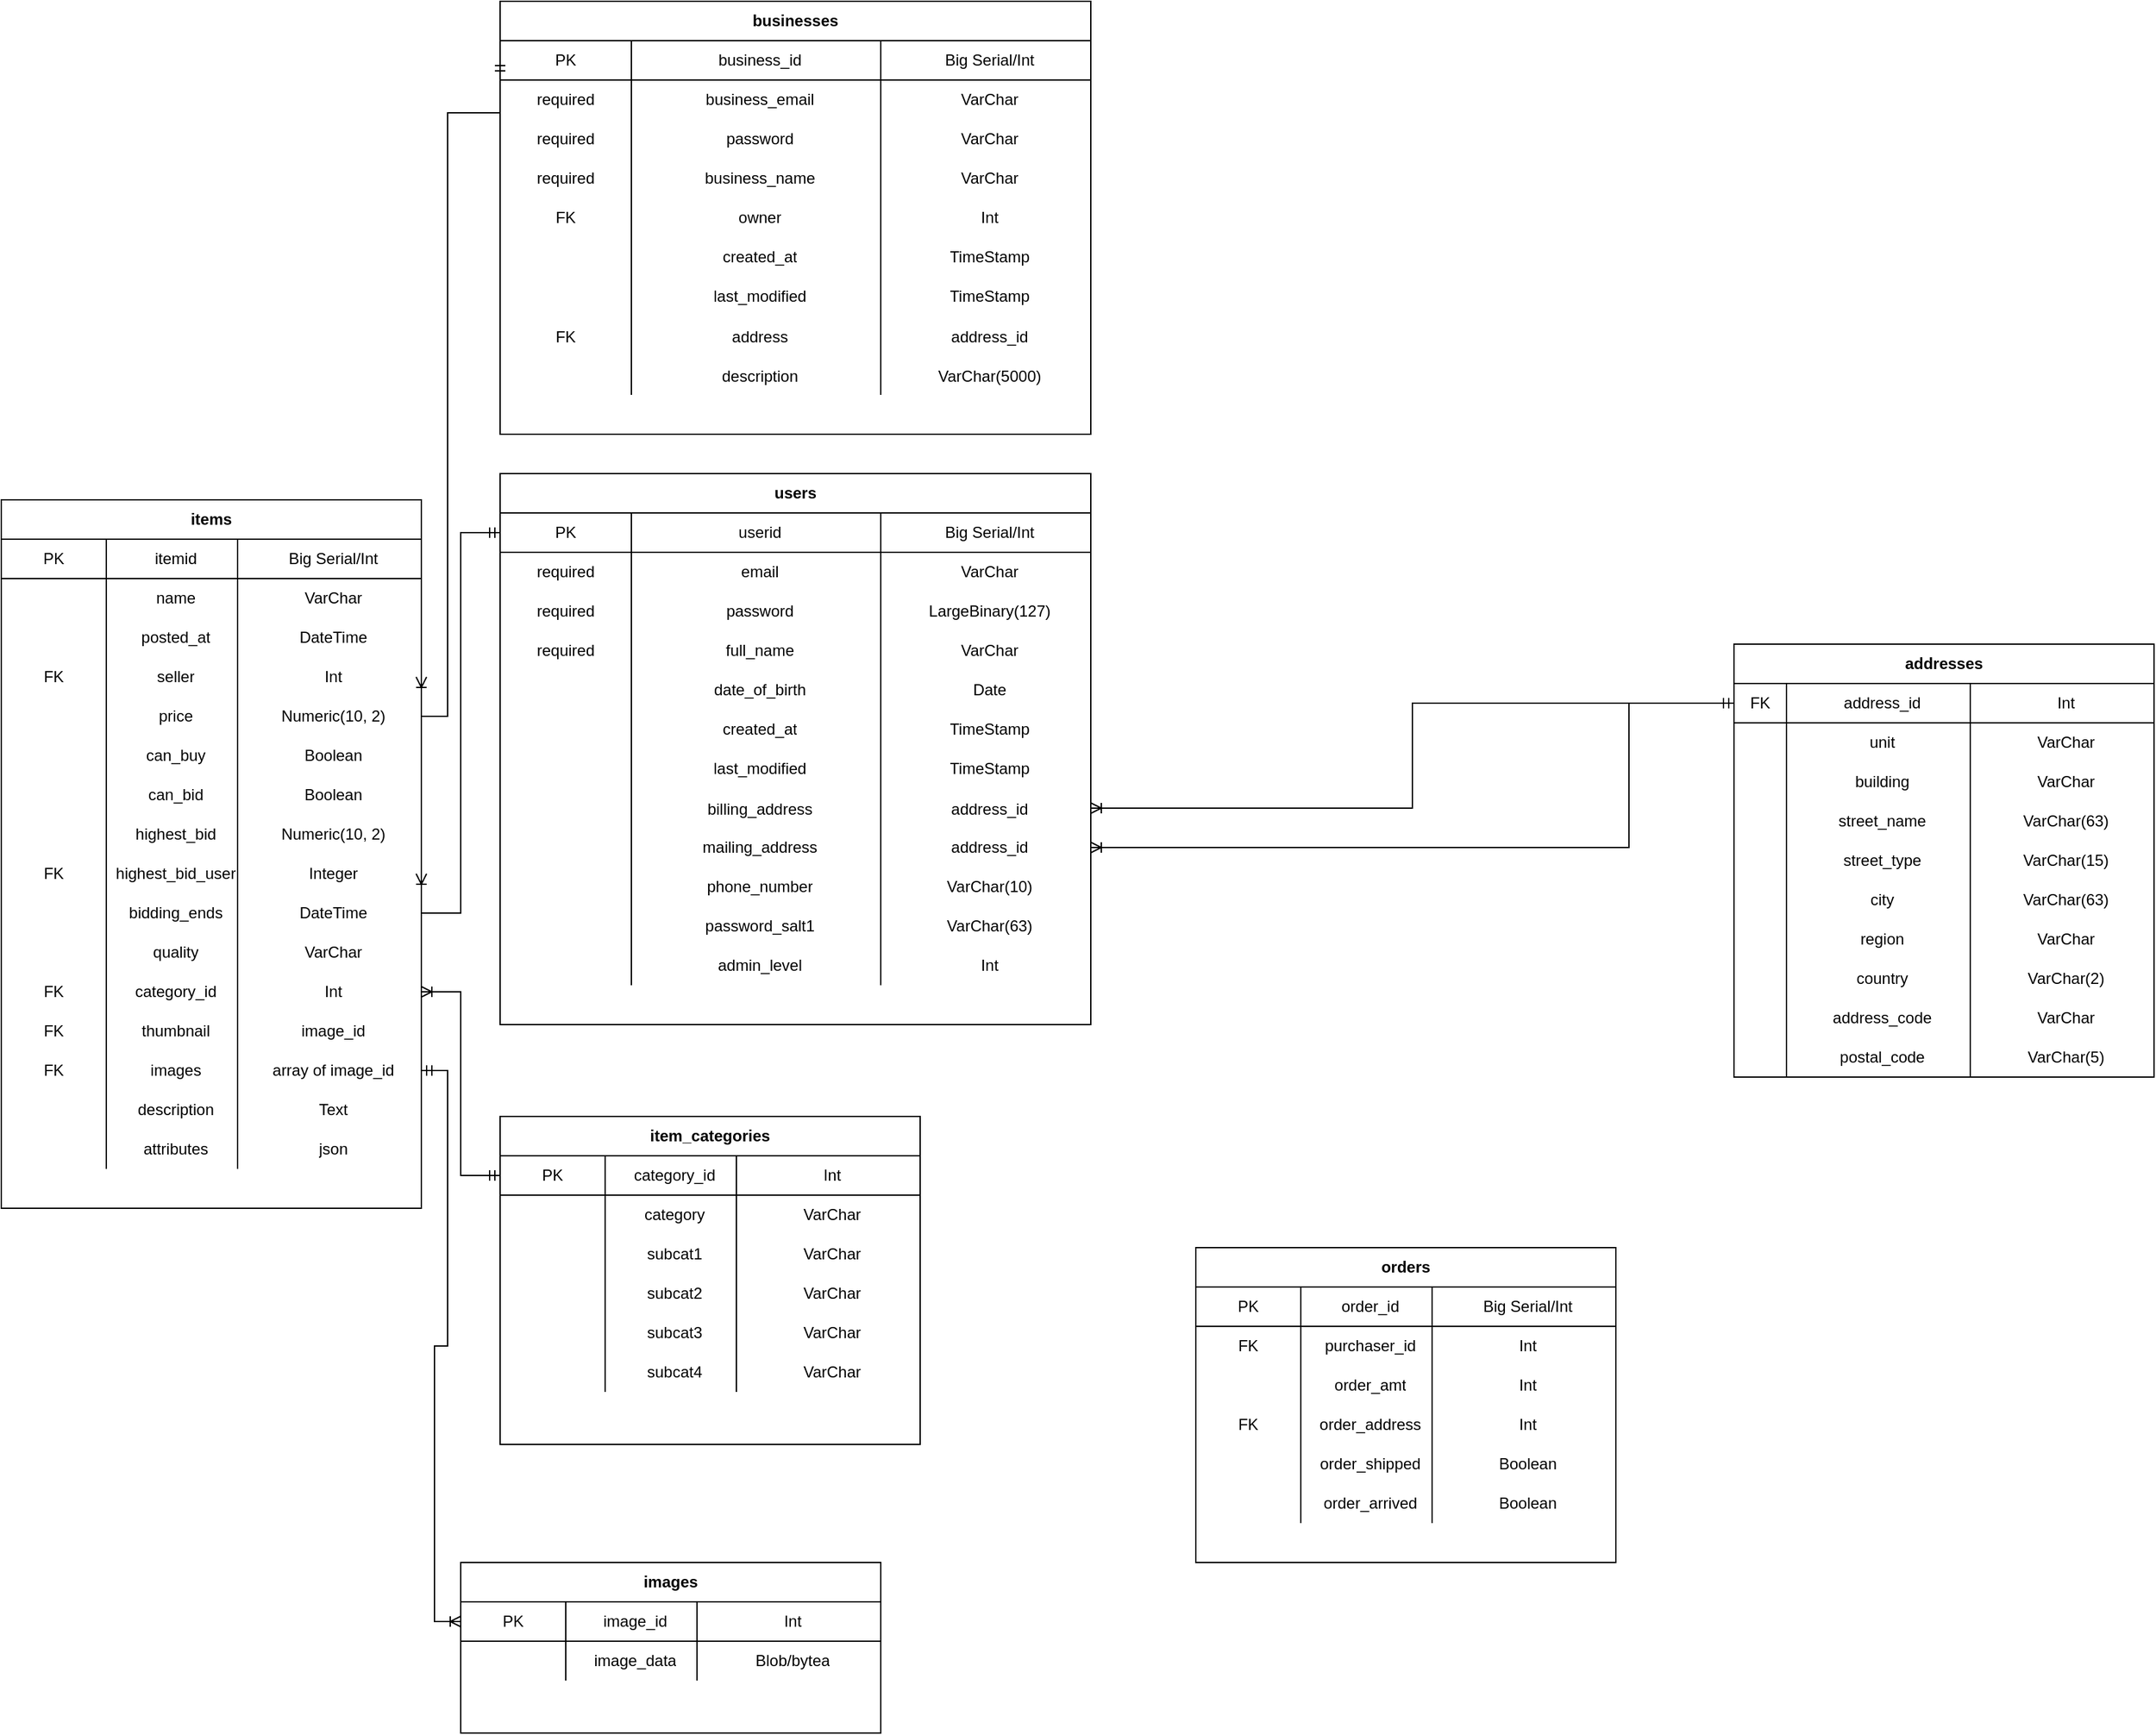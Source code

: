 <mxfile version="14.5.1" type="google" pages="2"><diagram id="UmmWbn5sTOHZFNSUehiD" name="Tables"><mxGraphModel dx="2231" dy="1864" grid="1" gridSize="10" guides="0" tooltips="1" connect="1" arrows="1" fold="1" page="1" pageScale="1" pageWidth="850" pageHeight="1100" math="0" shadow="0"><root><mxCell id="u30pLShzcDof4TwYkshy-0"/><mxCell id="u30pLShzcDof4TwYkshy-1" parent="u30pLShzcDof4TwYkshy-0"/><mxCell id="xiQcKk5AUuPVtDJS_zvW-0" value="users" style="shape=table;html=1;whiteSpace=wrap;startSize=30;container=1;collapsible=0;childLayout=tableLayout;fixedRows=1;rowLines=0;fontStyle=1;align=center;" parent="u30pLShzcDof4TwYkshy-1" vertex="1"><mxGeometry x="-240" y="50" width="450" height="420.0" as="geometry"/></mxCell><mxCell id="xiQcKk5AUuPVtDJS_zvW-1" value="" style="shape=partialRectangle;html=1;whiteSpace=wrap;collapsible=0;dropTarget=0;pointerEvents=0;fillColor=none;top=0;left=0;bottom=1;right=0;points=[[0,0.5],[1,0.5]];portConstraint=eastwest;align=center;" parent="xiQcKk5AUuPVtDJS_zvW-0" vertex="1"><mxGeometry y="30" width="450" height="30" as="geometry"/></mxCell><mxCell id="xiQcKk5AUuPVtDJS_zvW-2" value="PK" style="shape=partialRectangle;html=1;whiteSpace=wrap;connectable=0;fillColor=none;top=0;left=0;bottom=0;right=0;overflow=hidden;align=center;" parent="xiQcKk5AUuPVtDJS_zvW-1" vertex="1"><mxGeometry width="100" height="30" as="geometry"/></mxCell><mxCell id="xiQcKk5AUuPVtDJS_zvW-3" value="userid" style="shape=partialRectangle;html=1;whiteSpace=wrap;connectable=0;fillColor=none;top=0;left=0;bottom=0;right=0;align=center;spacingLeft=6;overflow=hidden;" parent="xiQcKk5AUuPVtDJS_zvW-1" vertex="1"><mxGeometry x="100" width="190" height="30" as="geometry"/></mxCell><mxCell id="xiQcKk5AUuPVtDJS_zvW-22" value="Big Serial/Int" style="shape=partialRectangle;html=1;whiteSpace=wrap;connectable=0;fillColor=none;top=0;left=0;bottom=0;right=0;align=center;spacingLeft=6;overflow=hidden;" parent="xiQcKk5AUuPVtDJS_zvW-1" vertex="1"><mxGeometry x="290" width="160" height="30" as="geometry"/></mxCell><mxCell id="xiQcKk5AUuPVtDJS_zvW-4" value="" style="shape=partialRectangle;html=1;whiteSpace=wrap;collapsible=0;dropTarget=0;pointerEvents=0;fillColor=none;top=0;left=0;bottom=0;right=0;points=[[0,0.5],[1,0.5]];portConstraint=eastwest;align=center;" parent="xiQcKk5AUuPVtDJS_zvW-0" vertex="1"><mxGeometry y="60" width="450" height="30" as="geometry"/></mxCell><mxCell id="xiQcKk5AUuPVtDJS_zvW-5" value="required" style="shape=partialRectangle;html=1;whiteSpace=wrap;connectable=0;fillColor=none;top=0;left=0;bottom=0;right=0;overflow=hidden;align=center;" parent="xiQcKk5AUuPVtDJS_zvW-4" vertex="1"><mxGeometry width="100" height="30" as="geometry"/></mxCell><mxCell id="xiQcKk5AUuPVtDJS_zvW-6" value="&lt;div&gt;email&lt;/div&gt;" style="shape=partialRectangle;html=1;whiteSpace=wrap;connectable=0;fillColor=none;top=0;left=0;bottom=0;right=0;align=center;spacingLeft=6;overflow=hidden;" parent="xiQcKk5AUuPVtDJS_zvW-4" vertex="1"><mxGeometry x="100" width="190" height="30" as="geometry"/></mxCell><mxCell id="xiQcKk5AUuPVtDJS_zvW-23" value="VarChar" style="shape=partialRectangle;html=1;whiteSpace=wrap;connectable=0;fillColor=none;top=0;left=0;bottom=0;right=0;align=center;spacingLeft=6;overflow=hidden;" parent="xiQcKk5AUuPVtDJS_zvW-4" vertex="1"><mxGeometry x="290" width="160" height="30" as="geometry"/></mxCell><mxCell id="xiQcKk5AUuPVtDJS_zvW-25" style="shape=partialRectangle;html=1;whiteSpace=wrap;collapsible=0;dropTarget=0;pointerEvents=0;fillColor=none;top=0;left=0;bottom=0;right=0;points=[[0,0.5],[1,0.5]];portConstraint=eastwest;align=center;" parent="xiQcKk5AUuPVtDJS_zvW-0" vertex="1"><mxGeometry y="90" width="450" height="30" as="geometry"/></mxCell><mxCell id="xiQcKk5AUuPVtDJS_zvW-26" value="required" style="shape=partialRectangle;html=1;whiteSpace=wrap;connectable=0;fillColor=none;top=0;left=0;bottom=0;right=0;overflow=hidden;align=center;" parent="xiQcKk5AUuPVtDJS_zvW-25" vertex="1"><mxGeometry width="100" height="30" as="geometry"/></mxCell><mxCell id="xiQcKk5AUuPVtDJS_zvW-27" value="password" style="shape=partialRectangle;html=1;whiteSpace=wrap;connectable=0;fillColor=none;top=0;left=0;bottom=0;right=0;align=center;spacingLeft=6;overflow=hidden;" parent="xiQcKk5AUuPVtDJS_zvW-25" vertex="1"><mxGeometry x="100" width="190" height="30" as="geometry"/></mxCell><mxCell id="xiQcKk5AUuPVtDJS_zvW-28" value="LargeBinary(127)" style="shape=partialRectangle;html=1;whiteSpace=wrap;connectable=0;fillColor=none;top=0;left=0;bottom=0;right=0;align=center;spacingLeft=6;overflow=hidden;" parent="xiQcKk5AUuPVtDJS_zvW-25" vertex="1"><mxGeometry x="290" width="160" height="30" as="geometry"/></mxCell><mxCell id="xiQcKk5AUuPVtDJS_zvW-29" style="shape=partialRectangle;html=1;whiteSpace=wrap;collapsible=0;dropTarget=0;pointerEvents=0;fillColor=none;top=0;left=0;bottom=0;right=0;points=[[0,0.5],[1,0.5]];portConstraint=eastwest;align=center;" parent="xiQcKk5AUuPVtDJS_zvW-0" vertex="1"><mxGeometry y="120" width="450" height="30" as="geometry"/></mxCell><mxCell id="xiQcKk5AUuPVtDJS_zvW-30" value="required" style="shape=partialRectangle;html=1;whiteSpace=wrap;connectable=0;fillColor=none;top=0;left=0;bottom=0;right=0;overflow=hidden;align=center;" parent="xiQcKk5AUuPVtDJS_zvW-29" vertex="1"><mxGeometry width="100" height="30" as="geometry"/></mxCell><mxCell id="xiQcKk5AUuPVtDJS_zvW-31" value="full_name" style="shape=partialRectangle;html=1;whiteSpace=wrap;connectable=0;fillColor=none;top=0;left=0;bottom=0;right=0;align=center;spacingLeft=6;overflow=hidden;" parent="xiQcKk5AUuPVtDJS_zvW-29" vertex="1"><mxGeometry x="100" width="190" height="30" as="geometry"/></mxCell><mxCell id="xiQcKk5AUuPVtDJS_zvW-32" value="VarChar" style="shape=partialRectangle;html=1;whiteSpace=wrap;connectable=0;fillColor=none;top=0;left=0;bottom=0;right=0;align=center;spacingLeft=6;overflow=hidden;" parent="xiQcKk5AUuPVtDJS_zvW-29" vertex="1"><mxGeometry x="290" width="160" height="30" as="geometry"/></mxCell><mxCell id="xiQcKk5AUuPVtDJS_zvW-37" style="shape=partialRectangle;html=1;whiteSpace=wrap;collapsible=0;dropTarget=0;pointerEvents=0;fillColor=none;top=0;left=0;bottom=0;right=0;points=[[0,0.5],[1,0.5]];portConstraint=eastwest;align=center;" parent="xiQcKk5AUuPVtDJS_zvW-0" vertex="1"><mxGeometry y="150" width="450" height="30" as="geometry"/></mxCell><mxCell id="xiQcKk5AUuPVtDJS_zvW-38" style="shape=partialRectangle;html=1;whiteSpace=wrap;connectable=0;fillColor=none;top=0;left=0;bottom=0;right=0;overflow=hidden;align=center;" parent="xiQcKk5AUuPVtDJS_zvW-37" vertex="1"><mxGeometry width="100" height="30" as="geometry"/></mxCell><mxCell id="xiQcKk5AUuPVtDJS_zvW-39" value="date_of_birth" style="shape=partialRectangle;html=1;whiteSpace=wrap;connectable=0;fillColor=none;top=0;left=0;bottom=0;right=0;align=center;spacingLeft=6;overflow=hidden;" parent="xiQcKk5AUuPVtDJS_zvW-37" vertex="1"><mxGeometry x="100" width="190" height="30" as="geometry"/></mxCell><mxCell id="xiQcKk5AUuPVtDJS_zvW-40" value="Date" style="shape=partialRectangle;html=1;whiteSpace=wrap;connectable=0;fillColor=none;top=0;left=0;bottom=0;right=0;align=center;spacingLeft=6;overflow=hidden;" parent="xiQcKk5AUuPVtDJS_zvW-37" vertex="1"><mxGeometry x="290" width="160" height="30" as="geometry"/></mxCell><mxCell id="xiQcKk5AUuPVtDJS_zvW-51" style="shape=partialRectangle;html=1;whiteSpace=wrap;collapsible=0;dropTarget=0;pointerEvents=0;fillColor=none;top=0;left=0;bottom=0;right=0;points=[[0,0.5],[1,0.5]];portConstraint=eastwest;align=center;" parent="xiQcKk5AUuPVtDJS_zvW-0" vertex="1"><mxGeometry y="180" width="450" height="30" as="geometry"/></mxCell><mxCell id="xiQcKk5AUuPVtDJS_zvW-52" style="shape=partialRectangle;html=1;whiteSpace=wrap;connectable=0;fillColor=none;top=0;left=0;bottom=0;right=0;overflow=hidden;align=center;" parent="xiQcKk5AUuPVtDJS_zvW-51" vertex="1"><mxGeometry width="100" height="30" as="geometry"/></mxCell><mxCell id="xiQcKk5AUuPVtDJS_zvW-53" value="created_at" style="shape=partialRectangle;html=1;whiteSpace=wrap;connectable=0;fillColor=none;top=0;left=0;bottom=0;right=0;align=center;spacingLeft=6;overflow=hidden;" parent="xiQcKk5AUuPVtDJS_zvW-51" vertex="1"><mxGeometry x="100" width="190" height="30" as="geometry"/></mxCell><mxCell id="xiQcKk5AUuPVtDJS_zvW-54" value="TimeStamp" style="shape=partialRectangle;html=1;whiteSpace=wrap;connectable=0;fillColor=none;top=0;left=0;bottom=0;right=0;align=center;spacingLeft=6;overflow=hidden;" parent="xiQcKk5AUuPVtDJS_zvW-51" vertex="1"><mxGeometry x="290" width="160" height="30" as="geometry"/></mxCell><mxCell id="jibWl4eW2hoOS-ezglTA-145" style="shape=partialRectangle;html=1;whiteSpace=wrap;collapsible=0;dropTarget=0;pointerEvents=0;fillColor=none;top=0;left=0;bottom=0;right=0;points=[[0,0.5],[1,0.5]];portConstraint=eastwest;align=center;" parent="xiQcKk5AUuPVtDJS_zvW-0" vertex="1"><mxGeometry y="210" width="450" height="30" as="geometry"/></mxCell><mxCell id="jibWl4eW2hoOS-ezglTA-146" style="shape=partialRectangle;html=1;whiteSpace=wrap;connectable=0;fillColor=none;top=0;left=0;bottom=0;right=0;overflow=hidden;align=center;" parent="jibWl4eW2hoOS-ezglTA-145" vertex="1"><mxGeometry width="100" height="30" as="geometry"/></mxCell><mxCell id="jibWl4eW2hoOS-ezglTA-147" value="last_modified" style="shape=partialRectangle;html=1;whiteSpace=wrap;connectable=0;fillColor=none;top=0;left=0;bottom=0;right=0;align=center;spacingLeft=6;overflow=hidden;" parent="jibWl4eW2hoOS-ezglTA-145" vertex="1"><mxGeometry x="100" width="190" height="30" as="geometry"/></mxCell><mxCell id="jibWl4eW2hoOS-ezglTA-148" value="TimeStamp" style="shape=partialRectangle;html=1;whiteSpace=wrap;connectable=0;fillColor=none;top=0;left=0;bottom=0;right=0;align=center;spacingLeft=6;overflow=hidden;" parent="jibWl4eW2hoOS-ezglTA-145" vertex="1"><mxGeometry x="290" width="160" height="30" as="geometry"/></mxCell><mxCell id="jibWl4eW2hoOS-ezglTA-83" value="" style="shape=partialRectangle;collapsible=0;dropTarget=0;pointerEvents=0;fillColor=none;top=0;left=0;bottom=0;right=0;points=[[0,0.5],[1,0.5]];portConstraint=eastwest;" parent="xiQcKk5AUuPVtDJS_zvW-0" vertex="1"><mxGeometry y="240" width="450" height="30" as="geometry"/></mxCell><mxCell id="jibWl4eW2hoOS-ezglTA-84" value="" style="shape=partialRectangle;connectable=0;fillColor=none;top=0;left=0;bottom=0;right=0;editable=1;overflow=hidden;" parent="jibWl4eW2hoOS-ezglTA-83" vertex="1"><mxGeometry width="100" height="30" as="geometry"/></mxCell><mxCell id="jibWl4eW2hoOS-ezglTA-85" value="billing_address" style="shape=partialRectangle;connectable=0;fillColor=none;top=0;left=0;bottom=0;right=0;align=center;spacingLeft=6;overflow=hidden;" parent="jibWl4eW2hoOS-ezglTA-83" vertex="1"><mxGeometry x="100" width="190" height="30" as="geometry"/></mxCell><mxCell id="jibWl4eW2hoOS-ezglTA-86" value="address_id" style="shape=partialRectangle;connectable=0;fillColor=none;top=0;left=0;bottom=0;right=0;align=center;spacingLeft=6;overflow=hidden;" parent="jibWl4eW2hoOS-ezglTA-83" vertex="1"><mxGeometry x="290" width="160" height="30" as="geometry"/></mxCell><mxCell id="oCE__0QJ539A9u4jTpth-0" style="shape=partialRectangle;html=1;whiteSpace=wrap;collapsible=0;dropTarget=0;pointerEvents=0;fillColor=none;top=0;left=0;bottom=0;right=0;points=[[0,0.5],[1,0.5]];portConstraint=eastwest;align=center;" parent="xiQcKk5AUuPVtDJS_zvW-0" vertex="1"><mxGeometry y="270" width="450" height="30" as="geometry"/></mxCell><mxCell id="oCE__0QJ539A9u4jTpth-1" style="shape=partialRectangle;html=1;whiteSpace=wrap;connectable=0;fillColor=none;top=0;left=0;bottom=0;right=0;overflow=hidden;align=center;" parent="oCE__0QJ539A9u4jTpth-0" vertex="1"><mxGeometry width="100" height="30" as="geometry"/></mxCell><mxCell id="oCE__0QJ539A9u4jTpth-2" value="mailing_address" style="shape=partialRectangle;html=1;whiteSpace=wrap;connectable=0;fillColor=none;top=0;left=0;bottom=0;right=0;align=center;spacingLeft=6;overflow=hidden;" parent="oCE__0QJ539A9u4jTpth-0" vertex="1"><mxGeometry x="100" width="190" height="30" as="geometry"/></mxCell><mxCell id="oCE__0QJ539A9u4jTpth-3" value="address_id" style="shape=partialRectangle;html=1;whiteSpace=wrap;connectable=0;fillColor=none;top=0;left=0;bottom=0;right=0;align=center;spacingLeft=6;overflow=hidden;" parent="oCE__0QJ539A9u4jTpth-0" vertex="1"><mxGeometry x="290" width="160" height="30" as="geometry"/></mxCell><mxCell id="MQyXVHll-3g0m-MNJa9O-124" style="shape=partialRectangle;html=1;whiteSpace=wrap;collapsible=0;dropTarget=0;pointerEvents=0;fillColor=none;top=0;left=0;bottom=0;right=0;points=[[0,0.5],[1,0.5]];portConstraint=eastwest;align=center;" parent="xiQcKk5AUuPVtDJS_zvW-0" vertex="1"><mxGeometry y="300" width="450" height="30" as="geometry"/></mxCell><mxCell id="MQyXVHll-3g0m-MNJa9O-125" style="shape=partialRectangle;html=1;whiteSpace=wrap;connectable=0;fillColor=none;top=0;left=0;bottom=0;right=0;overflow=hidden;align=center;" parent="MQyXVHll-3g0m-MNJa9O-124" vertex="1"><mxGeometry width="100" height="30" as="geometry"/></mxCell><mxCell id="MQyXVHll-3g0m-MNJa9O-126" value="phone_number" style="shape=partialRectangle;html=1;whiteSpace=wrap;connectable=0;fillColor=none;top=0;left=0;bottom=0;right=0;align=center;spacingLeft=6;overflow=hidden;" parent="MQyXVHll-3g0m-MNJa9O-124" vertex="1"><mxGeometry x="100" width="190" height="30" as="geometry"/></mxCell><mxCell id="MQyXVHll-3g0m-MNJa9O-127" value="VarChar(10)" style="shape=partialRectangle;html=1;whiteSpace=wrap;connectable=0;fillColor=none;top=0;left=0;bottom=0;right=0;align=center;spacingLeft=6;overflow=hidden;" parent="MQyXVHll-3g0m-MNJa9O-124" vertex="1"><mxGeometry x="290" width="160" height="30" as="geometry"/></mxCell><mxCell id="MQyXVHll-3g0m-MNJa9O-128" style="shape=partialRectangle;html=1;whiteSpace=wrap;collapsible=0;dropTarget=0;pointerEvents=0;fillColor=none;top=0;left=0;bottom=0;right=0;points=[[0,0.5],[1,0.5]];portConstraint=eastwest;align=center;" parent="xiQcKk5AUuPVtDJS_zvW-0" vertex="1"><mxGeometry y="330" width="450" height="30" as="geometry"/></mxCell><mxCell id="MQyXVHll-3g0m-MNJa9O-129" style="shape=partialRectangle;html=1;whiteSpace=wrap;connectable=0;fillColor=none;top=0;left=0;bottom=0;right=0;overflow=hidden;align=center;" parent="MQyXVHll-3g0m-MNJa9O-128" vertex="1"><mxGeometry width="100" height="30" as="geometry"/></mxCell><mxCell id="MQyXVHll-3g0m-MNJa9O-130" value="password_salt1" style="shape=partialRectangle;html=1;whiteSpace=wrap;connectable=0;fillColor=none;top=0;left=0;bottom=0;right=0;align=center;spacingLeft=6;overflow=hidden;" parent="MQyXVHll-3g0m-MNJa9O-128" vertex="1"><mxGeometry x="100" width="190" height="30" as="geometry"/></mxCell><mxCell id="MQyXVHll-3g0m-MNJa9O-131" value="VarChar(63)" style="shape=partialRectangle;html=1;whiteSpace=wrap;connectable=0;fillColor=none;top=0;left=0;bottom=0;right=0;align=center;spacingLeft=6;overflow=hidden;" parent="MQyXVHll-3g0m-MNJa9O-128" vertex="1"><mxGeometry x="290" width="160" height="30" as="geometry"/></mxCell><mxCell id="MQyXVHll-3g0m-MNJa9O-41" style="shape=partialRectangle;html=1;whiteSpace=wrap;collapsible=0;dropTarget=0;pointerEvents=0;fillColor=none;top=0;left=0;bottom=0;right=0;points=[[0,0.5],[1,0.5]];portConstraint=eastwest;align=center;" parent="xiQcKk5AUuPVtDJS_zvW-0" vertex="1"><mxGeometry y="360" width="450" height="30" as="geometry"/></mxCell><mxCell id="MQyXVHll-3g0m-MNJa9O-42" style="shape=partialRectangle;html=1;whiteSpace=wrap;connectable=0;fillColor=none;top=0;left=0;bottom=0;right=0;overflow=hidden;align=center;" parent="MQyXVHll-3g0m-MNJa9O-41" vertex="1"><mxGeometry width="100" height="30" as="geometry"/></mxCell><mxCell id="MQyXVHll-3g0m-MNJa9O-43" value="admin_level" style="shape=partialRectangle;html=1;whiteSpace=wrap;connectable=0;fillColor=none;top=0;left=0;bottom=0;right=0;align=center;spacingLeft=6;overflow=hidden;" parent="MQyXVHll-3g0m-MNJa9O-41" vertex="1"><mxGeometry x="100" width="190" height="30" as="geometry"/></mxCell><mxCell id="MQyXVHll-3g0m-MNJa9O-44" value="Int" style="shape=partialRectangle;html=1;whiteSpace=wrap;connectable=0;fillColor=none;top=0;left=0;bottom=0;right=0;align=center;spacingLeft=6;overflow=hidden;" parent="MQyXVHll-3g0m-MNJa9O-41" vertex="1"><mxGeometry x="290" width="160" height="30" as="geometry"/></mxCell><mxCell id="xiQcKk5AUuPVtDJS_zvW-55" value="&lt;div&gt;items&lt;/div&gt;" style="shape=table;html=1;whiteSpace=wrap;startSize=30;container=1;collapsible=0;childLayout=tableLayout;fixedRows=1;rowLines=0;fontStyle=1;align=center;" parent="u30pLShzcDof4TwYkshy-1" vertex="1"><mxGeometry x="-620" y="70" width="320" height="540" as="geometry"/></mxCell><mxCell id="xiQcKk5AUuPVtDJS_zvW-56" value="" style="shape=partialRectangle;html=1;whiteSpace=wrap;collapsible=0;dropTarget=0;pointerEvents=0;fillColor=none;top=0;left=0;bottom=1;right=0;points=[[0,0.5],[1,0.5]];portConstraint=eastwest;align=center;" parent="xiQcKk5AUuPVtDJS_zvW-55" vertex="1"><mxGeometry y="30" width="320" height="30" as="geometry"/></mxCell><mxCell id="xiQcKk5AUuPVtDJS_zvW-57" value="PK" style="shape=partialRectangle;html=1;whiteSpace=wrap;connectable=0;fillColor=none;top=0;left=0;bottom=0;right=0;overflow=hidden;align=center;" parent="xiQcKk5AUuPVtDJS_zvW-56" vertex="1"><mxGeometry width="80" height="30" as="geometry"/></mxCell><mxCell id="xiQcKk5AUuPVtDJS_zvW-58" value="itemid" style="shape=partialRectangle;html=1;whiteSpace=wrap;connectable=0;fillColor=none;top=0;left=0;bottom=0;right=0;align=center;spacingLeft=6;overflow=hidden;" parent="xiQcKk5AUuPVtDJS_zvW-56" vertex="1"><mxGeometry x="80" width="100" height="30" as="geometry"/></mxCell><mxCell id="xiQcKk5AUuPVtDJS_zvW-59" value="Big Serial/Int" style="shape=partialRectangle;html=1;whiteSpace=wrap;connectable=0;fillColor=none;top=0;left=0;bottom=0;right=0;align=center;spacingLeft=6;overflow=hidden;" parent="xiQcKk5AUuPVtDJS_zvW-56" vertex="1"><mxGeometry x="180" width="140" height="30" as="geometry"/></mxCell><mxCell id="xiQcKk5AUuPVtDJS_zvW-60" value="" style="shape=partialRectangle;html=1;whiteSpace=wrap;collapsible=0;dropTarget=0;pointerEvents=0;fillColor=none;top=0;left=0;bottom=0;right=0;points=[[0,0.5],[1,0.5]];portConstraint=eastwest;align=center;" parent="xiQcKk5AUuPVtDJS_zvW-55" vertex="1"><mxGeometry y="60" width="320" height="30" as="geometry"/></mxCell><mxCell id="xiQcKk5AUuPVtDJS_zvW-61" value="" style="shape=partialRectangle;html=1;whiteSpace=wrap;connectable=0;fillColor=none;top=0;left=0;bottom=0;right=0;overflow=hidden;align=center;" parent="xiQcKk5AUuPVtDJS_zvW-60" vertex="1"><mxGeometry width="80" height="30" as="geometry"/></mxCell><mxCell id="xiQcKk5AUuPVtDJS_zvW-62" value="name" style="shape=partialRectangle;html=1;whiteSpace=wrap;connectable=0;fillColor=none;top=0;left=0;bottom=0;right=0;align=center;spacingLeft=6;overflow=hidden;" parent="xiQcKk5AUuPVtDJS_zvW-60" vertex="1"><mxGeometry x="80" width="100" height="30" as="geometry"/></mxCell><mxCell id="xiQcKk5AUuPVtDJS_zvW-63" value="VarChar" style="shape=partialRectangle;html=1;whiteSpace=wrap;connectable=0;fillColor=none;top=0;left=0;bottom=0;right=0;align=center;spacingLeft=6;overflow=hidden;" parent="xiQcKk5AUuPVtDJS_zvW-60" vertex="1"><mxGeometry x="180" width="140" height="30" as="geometry"/></mxCell><mxCell id="xiQcKk5AUuPVtDJS_zvW-68" style="shape=partialRectangle;html=1;whiteSpace=wrap;collapsible=0;dropTarget=0;pointerEvents=0;fillColor=none;top=0;left=0;bottom=0;right=0;points=[[0,0.5],[1,0.5]];portConstraint=eastwest;align=center;" parent="xiQcKk5AUuPVtDJS_zvW-55" vertex="1"><mxGeometry y="90" width="320" height="30" as="geometry"/></mxCell><mxCell id="xiQcKk5AUuPVtDJS_zvW-69" style="shape=partialRectangle;html=1;whiteSpace=wrap;connectable=0;fillColor=none;top=0;left=0;bottom=0;right=0;overflow=hidden;align=center;" parent="xiQcKk5AUuPVtDJS_zvW-68" vertex="1"><mxGeometry width="80" height="30" as="geometry"/></mxCell><mxCell id="xiQcKk5AUuPVtDJS_zvW-70" value="posted_at" style="shape=partialRectangle;html=1;whiteSpace=wrap;connectable=0;fillColor=none;top=0;left=0;bottom=0;right=0;align=center;spacingLeft=6;overflow=hidden;" parent="xiQcKk5AUuPVtDJS_zvW-68" vertex="1"><mxGeometry x="80" width="100" height="30" as="geometry"/></mxCell><mxCell id="xiQcKk5AUuPVtDJS_zvW-71" value="DateTime" style="shape=partialRectangle;html=1;whiteSpace=wrap;connectable=0;fillColor=none;top=0;left=0;bottom=0;right=0;align=center;spacingLeft=6;overflow=hidden;" parent="xiQcKk5AUuPVtDJS_zvW-68" vertex="1"><mxGeometry x="180" width="140" height="30" as="geometry"/></mxCell><mxCell id="xiQcKk5AUuPVtDJS_zvW-72" style="shape=partialRectangle;html=1;whiteSpace=wrap;collapsible=0;dropTarget=0;pointerEvents=0;fillColor=none;top=0;left=0;bottom=0;right=0;points=[[0,0.5],[1,0.5]];portConstraint=eastwest;align=center;" parent="xiQcKk5AUuPVtDJS_zvW-55" vertex="1"><mxGeometry y="120" width="320" height="30" as="geometry"/></mxCell><mxCell id="xiQcKk5AUuPVtDJS_zvW-73" value="FK" style="shape=partialRectangle;html=1;whiteSpace=wrap;connectable=0;fillColor=none;top=0;left=0;bottom=0;right=0;overflow=hidden;align=center;" parent="xiQcKk5AUuPVtDJS_zvW-72" vertex="1"><mxGeometry width="80" height="30" as="geometry"/></mxCell><mxCell id="xiQcKk5AUuPVtDJS_zvW-74" value="seller" style="shape=partialRectangle;html=1;whiteSpace=wrap;connectable=0;fillColor=none;top=0;left=0;bottom=0;right=0;align=center;spacingLeft=6;overflow=hidden;" parent="xiQcKk5AUuPVtDJS_zvW-72" vertex="1"><mxGeometry x="80" width="100" height="30" as="geometry"/></mxCell><mxCell id="xiQcKk5AUuPVtDJS_zvW-75" value="Int" style="shape=partialRectangle;html=1;whiteSpace=wrap;connectable=0;fillColor=none;top=0;left=0;bottom=0;right=0;align=center;spacingLeft=6;overflow=hidden;" parent="xiQcKk5AUuPVtDJS_zvW-72" vertex="1"><mxGeometry x="180" width="140" height="30" as="geometry"/></mxCell><mxCell id="xiQcKk5AUuPVtDJS_zvW-76" style="shape=partialRectangle;html=1;whiteSpace=wrap;collapsible=0;dropTarget=0;pointerEvents=0;fillColor=none;top=0;left=0;bottom=0;right=0;points=[[0,0.5],[1,0.5]];portConstraint=eastwest;align=center;" parent="xiQcKk5AUuPVtDJS_zvW-55" vertex="1"><mxGeometry y="150" width="320" height="30" as="geometry"/></mxCell><mxCell id="xiQcKk5AUuPVtDJS_zvW-77" style="shape=partialRectangle;html=1;whiteSpace=wrap;connectable=0;fillColor=none;top=0;left=0;bottom=0;right=0;overflow=hidden;align=center;" parent="xiQcKk5AUuPVtDJS_zvW-76" vertex="1"><mxGeometry width="80" height="30" as="geometry"/></mxCell><mxCell id="xiQcKk5AUuPVtDJS_zvW-78" value="price" style="shape=partialRectangle;html=1;whiteSpace=wrap;connectable=0;fillColor=none;top=0;left=0;bottom=0;right=0;align=center;spacingLeft=6;overflow=hidden;" parent="xiQcKk5AUuPVtDJS_zvW-76" vertex="1"><mxGeometry x="80" width="100" height="30" as="geometry"/></mxCell><mxCell id="xiQcKk5AUuPVtDJS_zvW-79" value="Numeric(10, 2)" style="shape=partialRectangle;html=1;whiteSpace=wrap;connectable=0;fillColor=none;top=0;left=0;bottom=0;right=0;align=center;spacingLeft=6;overflow=hidden;" parent="xiQcKk5AUuPVtDJS_zvW-76" vertex="1"><mxGeometry x="180" width="140" height="30" as="geometry"/></mxCell><mxCell id="xiQcKk5AUuPVtDJS_zvW-84" style="shape=partialRectangle;html=1;whiteSpace=wrap;collapsible=0;dropTarget=0;pointerEvents=0;fillColor=none;top=0;left=0;bottom=0;right=0;points=[[0,0.5],[1,0.5]];portConstraint=eastwest;align=center;" parent="xiQcKk5AUuPVtDJS_zvW-55" vertex="1"><mxGeometry y="180" width="320" height="30" as="geometry"/></mxCell><mxCell id="xiQcKk5AUuPVtDJS_zvW-85" style="shape=partialRectangle;html=1;whiteSpace=wrap;connectable=0;fillColor=none;top=0;left=0;bottom=0;right=0;overflow=hidden;align=center;" parent="xiQcKk5AUuPVtDJS_zvW-84" vertex="1"><mxGeometry width="80" height="30" as="geometry"/></mxCell><mxCell id="xiQcKk5AUuPVtDJS_zvW-86" value="can_buy" style="shape=partialRectangle;html=1;whiteSpace=wrap;connectable=0;fillColor=none;top=0;left=0;bottom=0;right=0;align=center;spacingLeft=6;overflow=hidden;" parent="xiQcKk5AUuPVtDJS_zvW-84" vertex="1"><mxGeometry x="80" width="100" height="30" as="geometry"/></mxCell><mxCell id="xiQcKk5AUuPVtDJS_zvW-87" value="Boolean" style="shape=partialRectangle;html=1;whiteSpace=wrap;connectable=0;fillColor=none;top=0;left=0;bottom=0;right=0;align=center;spacingLeft=6;overflow=hidden;" parent="xiQcKk5AUuPVtDJS_zvW-84" vertex="1"><mxGeometry x="180" width="140" height="30" as="geometry"/></mxCell><mxCell id="xiQcKk5AUuPVtDJS_zvW-92" style="shape=partialRectangle;html=1;whiteSpace=wrap;collapsible=0;dropTarget=0;pointerEvents=0;fillColor=none;top=0;left=0;bottom=0;right=0;points=[[0,0.5],[1,0.5]];portConstraint=eastwest;align=center;" parent="xiQcKk5AUuPVtDJS_zvW-55" vertex="1"><mxGeometry y="210" width="320" height="30" as="geometry"/></mxCell><mxCell id="xiQcKk5AUuPVtDJS_zvW-93" style="shape=partialRectangle;html=1;whiteSpace=wrap;connectable=0;fillColor=none;top=0;left=0;bottom=0;right=0;overflow=hidden;align=center;" parent="xiQcKk5AUuPVtDJS_zvW-92" vertex="1"><mxGeometry width="80" height="30" as="geometry"/></mxCell><mxCell id="xiQcKk5AUuPVtDJS_zvW-94" value="can_bid" style="shape=partialRectangle;html=1;whiteSpace=wrap;connectable=0;fillColor=none;top=0;left=0;bottom=0;right=0;align=center;spacingLeft=6;overflow=hidden;" parent="xiQcKk5AUuPVtDJS_zvW-92" vertex="1"><mxGeometry x="80" width="100" height="30" as="geometry"/></mxCell><mxCell id="xiQcKk5AUuPVtDJS_zvW-95" value="Boolean" style="shape=partialRectangle;html=1;whiteSpace=wrap;connectable=0;fillColor=none;top=0;left=0;bottom=0;right=0;align=center;spacingLeft=6;overflow=hidden;" parent="xiQcKk5AUuPVtDJS_zvW-92" vertex="1"><mxGeometry x="180" width="140" height="30" as="geometry"/></mxCell><mxCell id="Ksxu7z-Hiulxvih4E0uW-4" style="shape=partialRectangle;html=1;whiteSpace=wrap;collapsible=0;dropTarget=0;pointerEvents=0;fillColor=none;top=0;left=0;bottom=0;right=0;points=[[0,0.5],[1,0.5]];portConstraint=eastwest;align=center;" parent="xiQcKk5AUuPVtDJS_zvW-55" vertex="1"><mxGeometry y="240" width="320" height="30" as="geometry"/></mxCell><mxCell id="Ksxu7z-Hiulxvih4E0uW-5" style="shape=partialRectangle;html=1;whiteSpace=wrap;connectable=0;fillColor=none;top=0;left=0;bottom=0;right=0;overflow=hidden;align=center;" parent="Ksxu7z-Hiulxvih4E0uW-4" vertex="1"><mxGeometry width="80" height="30" as="geometry"/></mxCell><mxCell id="Ksxu7z-Hiulxvih4E0uW-6" value="highest_bid" style="shape=partialRectangle;html=1;whiteSpace=wrap;connectable=0;fillColor=none;top=0;left=0;bottom=0;right=0;align=center;spacingLeft=6;overflow=hidden;" parent="Ksxu7z-Hiulxvih4E0uW-4" vertex="1"><mxGeometry x="80" width="100" height="30" as="geometry"/></mxCell><mxCell id="Ksxu7z-Hiulxvih4E0uW-7" value="Numeric(10, 2)" style="shape=partialRectangle;html=1;whiteSpace=wrap;connectable=0;fillColor=none;top=0;left=0;bottom=0;right=0;align=center;spacingLeft=6;overflow=hidden;" parent="Ksxu7z-Hiulxvih4E0uW-4" vertex="1"><mxGeometry x="180" width="140" height="30" as="geometry"/></mxCell><mxCell id="Ksxu7z-Hiulxvih4E0uW-8" style="shape=partialRectangle;html=1;whiteSpace=wrap;collapsible=0;dropTarget=0;pointerEvents=0;fillColor=none;top=0;left=0;bottom=0;right=0;points=[[0,0.5],[1,0.5]];portConstraint=eastwest;align=center;" parent="xiQcKk5AUuPVtDJS_zvW-55" vertex="1"><mxGeometry y="270" width="320" height="30" as="geometry"/></mxCell><mxCell id="Ksxu7z-Hiulxvih4E0uW-9" value="FK" style="shape=partialRectangle;html=1;whiteSpace=wrap;connectable=0;fillColor=none;top=0;left=0;bottom=0;right=0;overflow=hidden;align=center;" parent="Ksxu7z-Hiulxvih4E0uW-8" vertex="1"><mxGeometry width="80" height="30" as="geometry"/></mxCell><mxCell id="Ksxu7z-Hiulxvih4E0uW-10" value="highest_bid_user" style="shape=partialRectangle;html=1;whiteSpace=wrap;connectable=0;fillColor=none;top=0;left=0;bottom=0;right=0;align=center;spacingLeft=6;overflow=hidden;" parent="Ksxu7z-Hiulxvih4E0uW-8" vertex="1"><mxGeometry x="80" width="100" height="30" as="geometry"/></mxCell><mxCell id="Ksxu7z-Hiulxvih4E0uW-11" value="Integer" style="shape=partialRectangle;html=1;whiteSpace=wrap;connectable=0;fillColor=none;top=0;left=0;bottom=0;right=0;align=center;spacingLeft=6;overflow=hidden;" parent="Ksxu7z-Hiulxvih4E0uW-8" vertex="1"><mxGeometry x="180" width="140" height="30" as="geometry"/></mxCell><mxCell id="Ksxu7z-Hiulxvih4E0uW-12" style="shape=partialRectangle;html=1;whiteSpace=wrap;collapsible=0;dropTarget=0;pointerEvents=0;fillColor=none;top=0;left=0;bottom=0;right=0;points=[[0,0.5],[1,0.5]];portConstraint=eastwest;align=center;" parent="xiQcKk5AUuPVtDJS_zvW-55" vertex="1"><mxGeometry y="300" width="320" height="30" as="geometry"/></mxCell><mxCell id="Ksxu7z-Hiulxvih4E0uW-13" style="shape=partialRectangle;html=1;whiteSpace=wrap;connectable=0;fillColor=none;top=0;left=0;bottom=0;right=0;overflow=hidden;align=center;" parent="Ksxu7z-Hiulxvih4E0uW-12" vertex="1"><mxGeometry width="80" height="30" as="geometry"/></mxCell><mxCell id="Ksxu7z-Hiulxvih4E0uW-14" value="bidding_ends" style="shape=partialRectangle;html=1;whiteSpace=wrap;connectable=0;fillColor=none;top=0;left=0;bottom=0;right=0;align=center;spacingLeft=6;overflow=hidden;" parent="Ksxu7z-Hiulxvih4E0uW-12" vertex="1"><mxGeometry x="80" width="100" height="30" as="geometry"/></mxCell><mxCell id="Ksxu7z-Hiulxvih4E0uW-15" value="DateTime" style="shape=partialRectangle;html=1;whiteSpace=wrap;connectable=0;fillColor=none;top=0;left=0;bottom=0;right=0;align=center;spacingLeft=6;overflow=hidden;" parent="Ksxu7z-Hiulxvih4E0uW-12" vertex="1"><mxGeometry x="180" width="140" height="30" as="geometry"/></mxCell><mxCell id="Ksxu7z-Hiulxvih4E0uW-16" style="shape=partialRectangle;html=1;whiteSpace=wrap;collapsible=0;dropTarget=0;pointerEvents=0;fillColor=none;top=0;left=0;bottom=0;right=0;points=[[0,0.5],[1,0.5]];portConstraint=eastwest;align=center;" parent="xiQcKk5AUuPVtDJS_zvW-55" vertex="1"><mxGeometry y="330" width="320" height="30" as="geometry"/></mxCell><mxCell id="Ksxu7z-Hiulxvih4E0uW-17" style="shape=partialRectangle;html=1;whiteSpace=wrap;connectable=0;fillColor=none;top=0;left=0;bottom=0;right=0;overflow=hidden;align=center;" parent="Ksxu7z-Hiulxvih4E0uW-16" vertex="1"><mxGeometry width="80" height="30" as="geometry"/></mxCell><mxCell id="Ksxu7z-Hiulxvih4E0uW-18" value="quality" style="shape=partialRectangle;html=1;whiteSpace=wrap;connectable=0;fillColor=none;top=0;left=0;bottom=0;right=0;align=center;spacingLeft=6;overflow=hidden;" parent="Ksxu7z-Hiulxvih4E0uW-16" vertex="1"><mxGeometry x="80" width="100" height="30" as="geometry"/></mxCell><mxCell id="Ksxu7z-Hiulxvih4E0uW-19" value="VarChar" style="shape=partialRectangle;html=1;whiteSpace=wrap;connectable=0;fillColor=none;top=0;left=0;bottom=0;right=0;align=center;spacingLeft=6;overflow=hidden;" parent="Ksxu7z-Hiulxvih4E0uW-16" vertex="1"><mxGeometry x="180" width="140" height="30" as="geometry"/></mxCell><mxCell id="BmaRWo9hONJSNS0FUfMc-49" style="shape=partialRectangle;html=1;whiteSpace=wrap;collapsible=0;dropTarget=0;pointerEvents=0;fillColor=none;top=0;left=0;bottom=0;right=0;points=[[0,0.5],[1,0.5]];portConstraint=eastwest;align=center;" parent="xiQcKk5AUuPVtDJS_zvW-55" vertex="1"><mxGeometry y="360" width="320" height="30" as="geometry"/></mxCell><mxCell id="BmaRWo9hONJSNS0FUfMc-50" value="FK" style="shape=partialRectangle;html=1;whiteSpace=wrap;connectable=0;fillColor=none;top=0;left=0;bottom=0;right=0;overflow=hidden;align=center;" parent="BmaRWo9hONJSNS0FUfMc-49" vertex="1"><mxGeometry width="80" height="30" as="geometry"/></mxCell><mxCell id="BmaRWo9hONJSNS0FUfMc-51" value="category_id" style="shape=partialRectangle;html=1;whiteSpace=wrap;connectable=0;fillColor=none;top=0;left=0;bottom=0;right=0;align=center;spacingLeft=6;overflow=hidden;" parent="BmaRWo9hONJSNS0FUfMc-49" vertex="1"><mxGeometry x="80" width="100" height="30" as="geometry"/></mxCell><mxCell id="BmaRWo9hONJSNS0FUfMc-52" value="Int" style="shape=partialRectangle;html=1;whiteSpace=wrap;connectable=0;fillColor=none;top=0;left=0;bottom=0;right=0;align=center;spacingLeft=6;overflow=hidden;" parent="BmaRWo9hONJSNS0FUfMc-49" vertex="1"><mxGeometry x="180" width="140" height="30" as="geometry"/></mxCell><mxCell id="iNKhSO_2G9Q5Wl-cymGS-38" style="shape=partialRectangle;html=1;whiteSpace=wrap;collapsible=0;dropTarget=0;pointerEvents=0;fillColor=none;top=0;left=0;bottom=0;right=0;points=[[0,0.5],[1,0.5]];portConstraint=eastwest;align=center;" parent="xiQcKk5AUuPVtDJS_zvW-55" vertex="1"><mxGeometry y="390" width="320" height="30" as="geometry"/></mxCell><mxCell id="iNKhSO_2G9Q5Wl-cymGS-39" value="FK" style="shape=partialRectangle;html=1;whiteSpace=wrap;connectable=0;fillColor=none;top=0;left=0;bottom=0;right=0;overflow=hidden;align=center;" parent="iNKhSO_2G9Q5Wl-cymGS-38" vertex="1"><mxGeometry width="80" height="30" as="geometry"/></mxCell><mxCell id="iNKhSO_2G9Q5Wl-cymGS-40" value="thumbnail" style="shape=partialRectangle;html=1;whiteSpace=wrap;connectable=0;fillColor=none;top=0;left=0;bottom=0;right=0;align=center;spacingLeft=6;overflow=hidden;" parent="iNKhSO_2G9Q5Wl-cymGS-38" vertex="1"><mxGeometry x="80" width="100" height="30" as="geometry"/></mxCell><mxCell id="iNKhSO_2G9Q5Wl-cymGS-41" value="image_id" style="shape=partialRectangle;html=1;whiteSpace=wrap;connectable=0;fillColor=none;top=0;left=0;bottom=0;right=0;align=center;spacingLeft=6;overflow=hidden;" parent="iNKhSO_2G9Q5Wl-cymGS-38" vertex="1"><mxGeometry x="180" width="140" height="30" as="geometry"/></mxCell><mxCell id="iNKhSO_2G9Q5Wl-cymGS-42" style="shape=partialRectangle;html=1;whiteSpace=wrap;collapsible=0;dropTarget=0;pointerEvents=0;fillColor=none;top=0;left=0;bottom=0;right=0;points=[[0,0.5],[1,0.5]];portConstraint=eastwest;align=center;" parent="xiQcKk5AUuPVtDJS_zvW-55" vertex="1"><mxGeometry y="420" width="320" height="30" as="geometry"/></mxCell><mxCell id="iNKhSO_2G9Q5Wl-cymGS-43" value="FK" style="shape=partialRectangle;html=1;whiteSpace=wrap;connectable=0;fillColor=none;top=0;left=0;bottom=0;right=0;overflow=hidden;align=center;" parent="iNKhSO_2G9Q5Wl-cymGS-42" vertex="1"><mxGeometry width="80" height="30" as="geometry"/></mxCell><mxCell id="iNKhSO_2G9Q5Wl-cymGS-44" value="images" style="shape=partialRectangle;html=1;whiteSpace=wrap;connectable=0;fillColor=none;top=0;left=0;bottom=0;right=0;align=center;spacingLeft=6;overflow=hidden;" parent="iNKhSO_2G9Q5Wl-cymGS-42" vertex="1"><mxGeometry x="80" width="100" height="30" as="geometry"/></mxCell><mxCell id="iNKhSO_2G9Q5Wl-cymGS-45" value="array of image_id" style="shape=partialRectangle;html=1;whiteSpace=wrap;connectable=0;fillColor=none;top=0;left=0;bottom=0;right=0;align=center;spacingLeft=6;overflow=hidden;" parent="iNKhSO_2G9Q5Wl-cymGS-42" vertex="1"><mxGeometry x="180" width="140" height="30" as="geometry"/></mxCell><mxCell id="iNKhSO_2G9Q5Wl-cymGS-57" style="shape=partialRectangle;html=1;whiteSpace=wrap;collapsible=0;dropTarget=0;pointerEvents=0;fillColor=none;top=0;left=0;bottom=0;right=0;points=[[0,0.5],[1,0.5]];portConstraint=eastwest;align=center;" parent="xiQcKk5AUuPVtDJS_zvW-55" vertex="1"><mxGeometry y="450" width="320" height="30" as="geometry"/></mxCell><mxCell id="iNKhSO_2G9Q5Wl-cymGS-58" style="shape=partialRectangle;html=1;whiteSpace=wrap;connectable=0;fillColor=none;top=0;left=0;bottom=0;right=0;overflow=hidden;align=center;" parent="iNKhSO_2G9Q5Wl-cymGS-57" vertex="1"><mxGeometry width="80" height="30" as="geometry"/></mxCell><mxCell id="iNKhSO_2G9Q5Wl-cymGS-59" value="description" style="shape=partialRectangle;html=1;whiteSpace=wrap;connectable=0;fillColor=none;top=0;left=0;bottom=0;right=0;align=center;spacingLeft=6;overflow=hidden;" parent="iNKhSO_2G9Q5Wl-cymGS-57" vertex="1"><mxGeometry x="80" width="100" height="30" as="geometry"/></mxCell><mxCell id="iNKhSO_2G9Q5Wl-cymGS-60" value="Text" style="shape=partialRectangle;html=1;whiteSpace=wrap;connectable=0;fillColor=none;top=0;left=0;bottom=0;right=0;align=center;spacingLeft=6;overflow=hidden;" parent="iNKhSO_2G9Q5Wl-cymGS-57" vertex="1"><mxGeometry x="180" width="140" height="30" as="geometry"/></mxCell><mxCell id="iNKhSO_2G9Q5Wl-cymGS-61" style="shape=partialRectangle;html=1;whiteSpace=wrap;collapsible=0;dropTarget=0;pointerEvents=0;fillColor=none;top=0;left=0;bottom=0;right=0;points=[[0,0.5],[1,0.5]];portConstraint=eastwest;align=center;" parent="xiQcKk5AUuPVtDJS_zvW-55" vertex="1"><mxGeometry y="480" width="320" height="30" as="geometry"/></mxCell><mxCell id="iNKhSO_2G9Q5Wl-cymGS-62" style="shape=partialRectangle;html=1;whiteSpace=wrap;connectable=0;fillColor=none;top=0;left=0;bottom=0;right=0;overflow=hidden;align=center;" parent="iNKhSO_2G9Q5Wl-cymGS-61" vertex="1"><mxGeometry width="80" height="30" as="geometry"/></mxCell><mxCell id="iNKhSO_2G9Q5Wl-cymGS-63" value="attributes" style="shape=partialRectangle;html=1;whiteSpace=wrap;connectable=0;fillColor=none;top=0;left=0;bottom=0;right=0;align=center;spacingLeft=6;overflow=hidden;" parent="iNKhSO_2G9Q5Wl-cymGS-61" vertex="1"><mxGeometry x="80" width="100" height="30" as="geometry"/></mxCell><mxCell id="iNKhSO_2G9Q5Wl-cymGS-64" value="json" style="shape=partialRectangle;html=1;whiteSpace=wrap;connectable=0;fillColor=none;top=0;left=0;bottom=0;right=0;align=center;spacingLeft=6;overflow=hidden;" parent="iNKhSO_2G9Q5Wl-cymGS-61" vertex="1"><mxGeometry x="180" width="140" height="30" as="geometry"/></mxCell><mxCell id="jibWl4eW2hoOS-ezglTA-4" value="addresses" style="shape=table;html=1;whiteSpace=wrap;startSize=30;container=1;collapsible=0;childLayout=tableLayout;fixedRows=1;rowLines=0;fontStyle=1;align=center;" parent="u30pLShzcDof4TwYkshy-1" vertex="1"><mxGeometry x="700" y="180" width="320" height="330" as="geometry"/></mxCell><mxCell id="jibWl4eW2hoOS-ezglTA-5" value="" style="shape=partialRectangle;html=1;whiteSpace=wrap;collapsible=0;dropTarget=0;pointerEvents=0;fillColor=none;top=0;left=0;bottom=1;right=0;points=[[0,0.5],[1,0.5]];portConstraint=eastwest;align=center;" parent="jibWl4eW2hoOS-ezglTA-4" vertex="1"><mxGeometry y="30" width="320" height="30" as="geometry"/></mxCell><mxCell id="jibWl4eW2hoOS-ezglTA-6" value="FK" style="shape=partialRectangle;html=1;whiteSpace=wrap;connectable=0;fillColor=none;top=0;left=0;bottom=0;right=0;overflow=hidden;align=center;" parent="jibWl4eW2hoOS-ezglTA-5" vertex="1"><mxGeometry width="40" height="30" as="geometry"/></mxCell><mxCell id="jibWl4eW2hoOS-ezglTA-7" value="address_id" style="shape=partialRectangle;html=1;whiteSpace=wrap;connectable=0;fillColor=none;top=0;left=0;bottom=0;right=0;align=center;spacingLeft=6;overflow=hidden;" parent="jibWl4eW2hoOS-ezglTA-5" vertex="1"><mxGeometry x="40" width="140" height="30" as="geometry"/></mxCell><mxCell id="jibWl4eW2hoOS-ezglTA-8" value="Int" style="shape=partialRectangle;html=1;whiteSpace=wrap;connectable=0;fillColor=none;top=0;left=0;bottom=0;right=0;align=center;spacingLeft=6;overflow=hidden;" parent="jibWl4eW2hoOS-ezglTA-5" vertex="1"><mxGeometry x="180" width="140" height="30" as="geometry"/></mxCell><mxCell id="jibWl4eW2hoOS-ezglTA-41" style="shape=partialRectangle;html=1;whiteSpace=wrap;collapsible=0;dropTarget=0;pointerEvents=0;fillColor=none;top=0;left=0;bottom=0;right=0;points=[[0,0.5],[1,0.5]];portConstraint=eastwest;align=center;" parent="jibWl4eW2hoOS-ezglTA-4" vertex="1"><mxGeometry y="60" width="320" height="30" as="geometry"/></mxCell><mxCell id="jibWl4eW2hoOS-ezglTA-42" style="shape=partialRectangle;html=1;whiteSpace=wrap;connectable=0;fillColor=none;top=0;left=0;bottom=0;right=0;overflow=hidden;align=center;" parent="jibWl4eW2hoOS-ezglTA-41" vertex="1"><mxGeometry width="40" height="30" as="geometry"/></mxCell><mxCell id="jibWl4eW2hoOS-ezglTA-43" value="unit" style="shape=partialRectangle;html=1;whiteSpace=wrap;connectable=0;fillColor=none;top=0;left=0;bottom=0;right=0;align=center;spacingLeft=6;overflow=hidden;" parent="jibWl4eW2hoOS-ezglTA-41" vertex="1"><mxGeometry x="40" width="140" height="30" as="geometry"/></mxCell><mxCell id="jibWl4eW2hoOS-ezglTA-44" value="VarChar" style="shape=partialRectangle;html=1;whiteSpace=wrap;connectable=0;fillColor=none;top=0;left=0;bottom=0;right=0;align=center;spacingLeft=6;overflow=hidden;" parent="jibWl4eW2hoOS-ezglTA-41" vertex="1"><mxGeometry x="180" width="140" height="30" as="geometry"/></mxCell><mxCell id="jibWl4eW2hoOS-ezglTA-153" style="shape=partialRectangle;html=1;whiteSpace=wrap;collapsible=0;dropTarget=0;pointerEvents=0;fillColor=none;top=0;left=0;bottom=0;right=0;points=[[0,0.5],[1,0.5]];portConstraint=eastwest;align=center;" parent="jibWl4eW2hoOS-ezglTA-4" vertex="1"><mxGeometry y="90" width="320" height="30" as="geometry"/></mxCell><mxCell id="jibWl4eW2hoOS-ezglTA-154" style="shape=partialRectangle;html=1;whiteSpace=wrap;connectable=0;fillColor=none;top=0;left=0;bottom=0;right=0;overflow=hidden;align=center;" parent="jibWl4eW2hoOS-ezglTA-153" vertex="1"><mxGeometry width="40" height="30" as="geometry"/></mxCell><mxCell id="jibWl4eW2hoOS-ezglTA-155" value="building" style="shape=partialRectangle;html=1;whiteSpace=wrap;connectable=0;fillColor=none;top=0;left=0;bottom=0;right=0;align=center;spacingLeft=6;overflow=hidden;" parent="jibWl4eW2hoOS-ezglTA-153" vertex="1"><mxGeometry x="40" width="140" height="30" as="geometry"/></mxCell><mxCell id="jibWl4eW2hoOS-ezglTA-156" value="VarChar" style="shape=partialRectangle;html=1;whiteSpace=wrap;connectable=0;fillColor=none;top=0;left=0;bottom=0;right=0;align=center;spacingLeft=6;overflow=hidden;" parent="jibWl4eW2hoOS-ezglTA-153" vertex="1"><mxGeometry x="180" width="140" height="30" as="geometry"/></mxCell><mxCell id="jibWl4eW2hoOS-ezglTA-157" style="shape=partialRectangle;html=1;whiteSpace=wrap;collapsible=0;dropTarget=0;pointerEvents=0;fillColor=none;top=0;left=0;bottom=0;right=0;points=[[0,0.5],[1,0.5]];portConstraint=eastwest;align=center;" parent="jibWl4eW2hoOS-ezglTA-4" vertex="1"><mxGeometry y="120" width="320" height="30" as="geometry"/></mxCell><mxCell id="jibWl4eW2hoOS-ezglTA-158" style="shape=partialRectangle;html=1;whiteSpace=wrap;connectable=0;fillColor=none;top=0;left=0;bottom=0;right=0;overflow=hidden;align=center;" parent="jibWl4eW2hoOS-ezglTA-157" vertex="1"><mxGeometry width="40" height="30" as="geometry"/></mxCell><mxCell id="jibWl4eW2hoOS-ezglTA-159" value="street_name" style="shape=partialRectangle;html=1;whiteSpace=wrap;connectable=0;fillColor=none;top=0;left=0;bottom=0;right=0;align=center;spacingLeft=6;overflow=hidden;" parent="jibWl4eW2hoOS-ezglTA-157" vertex="1"><mxGeometry x="40" width="140" height="30" as="geometry"/></mxCell><mxCell id="jibWl4eW2hoOS-ezglTA-160" value="VarChar(63)" style="shape=partialRectangle;html=1;whiteSpace=wrap;connectable=0;fillColor=none;top=0;left=0;bottom=0;right=0;align=center;spacingLeft=6;overflow=hidden;" parent="jibWl4eW2hoOS-ezglTA-157" vertex="1"><mxGeometry x="180" width="140" height="30" as="geometry"/></mxCell><mxCell id="jibWl4eW2hoOS-ezglTA-161" style="shape=partialRectangle;html=1;whiteSpace=wrap;collapsible=0;dropTarget=0;pointerEvents=0;fillColor=none;top=0;left=0;bottom=0;right=0;points=[[0,0.5],[1,0.5]];portConstraint=eastwest;align=center;" parent="jibWl4eW2hoOS-ezglTA-4" vertex="1"><mxGeometry y="150" width="320" height="30" as="geometry"/></mxCell><mxCell id="jibWl4eW2hoOS-ezglTA-162" style="shape=partialRectangle;html=1;whiteSpace=wrap;connectable=0;fillColor=none;top=0;left=0;bottom=0;right=0;overflow=hidden;align=center;" parent="jibWl4eW2hoOS-ezglTA-161" vertex="1"><mxGeometry width="40" height="30" as="geometry"/></mxCell><mxCell id="jibWl4eW2hoOS-ezglTA-163" value="street_type" style="shape=partialRectangle;html=1;whiteSpace=wrap;connectable=0;fillColor=none;top=0;left=0;bottom=0;right=0;align=center;spacingLeft=6;overflow=hidden;" parent="jibWl4eW2hoOS-ezglTA-161" vertex="1"><mxGeometry x="40" width="140" height="30" as="geometry"/></mxCell><mxCell id="jibWl4eW2hoOS-ezglTA-164" value="VarChar(15)" style="shape=partialRectangle;html=1;whiteSpace=wrap;connectable=0;fillColor=none;top=0;left=0;bottom=0;right=0;align=center;spacingLeft=6;overflow=hidden;" parent="jibWl4eW2hoOS-ezglTA-161" vertex="1"><mxGeometry x="180" width="140" height="30" as="geometry"/></mxCell><mxCell id="jibWl4eW2hoOS-ezglTA-173" style="shape=partialRectangle;html=1;whiteSpace=wrap;collapsible=0;dropTarget=0;pointerEvents=0;fillColor=none;top=0;left=0;bottom=0;right=0;points=[[0,0.5],[1,0.5]];portConstraint=eastwest;align=center;" parent="jibWl4eW2hoOS-ezglTA-4" vertex="1"><mxGeometry y="180" width="320" height="30" as="geometry"/></mxCell><mxCell id="jibWl4eW2hoOS-ezglTA-174" style="shape=partialRectangle;html=1;whiteSpace=wrap;connectable=0;fillColor=none;top=0;left=0;bottom=0;right=0;overflow=hidden;align=center;" parent="jibWl4eW2hoOS-ezglTA-173" vertex="1"><mxGeometry width="40" height="30" as="geometry"/></mxCell><mxCell id="jibWl4eW2hoOS-ezglTA-175" value="city" style="shape=partialRectangle;html=1;whiteSpace=wrap;connectable=0;fillColor=none;top=0;left=0;bottom=0;right=0;align=center;spacingLeft=6;overflow=hidden;" parent="jibWl4eW2hoOS-ezglTA-173" vertex="1"><mxGeometry x="40" width="140" height="30" as="geometry"/></mxCell><mxCell id="jibWl4eW2hoOS-ezglTA-176" value="VarChar(63)" style="shape=partialRectangle;html=1;whiteSpace=wrap;connectable=0;fillColor=none;top=0;left=0;bottom=0;right=0;align=center;spacingLeft=6;overflow=hidden;" parent="jibWl4eW2hoOS-ezglTA-173" vertex="1"><mxGeometry x="180" width="140" height="30" as="geometry"/></mxCell><mxCell id="jibWl4eW2hoOS-ezglTA-177" style="shape=partialRectangle;html=1;whiteSpace=wrap;collapsible=0;dropTarget=0;pointerEvents=0;fillColor=none;top=0;left=0;bottom=0;right=0;points=[[0,0.5],[1,0.5]];portConstraint=eastwest;align=center;" parent="jibWl4eW2hoOS-ezglTA-4" vertex="1"><mxGeometry y="210" width="320" height="30" as="geometry"/></mxCell><mxCell id="jibWl4eW2hoOS-ezglTA-178" style="shape=partialRectangle;html=1;whiteSpace=wrap;connectable=0;fillColor=none;top=0;left=0;bottom=0;right=0;overflow=hidden;align=center;" parent="jibWl4eW2hoOS-ezglTA-177" vertex="1"><mxGeometry width="40" height="30" as="geometry"/></mxCell><mxCell id="jibWl4eW2hoOS-ezglTA-179" value="region" style="shape=partialRectangle;html=1;whiteSpace=wrap;connectable=0;fillColor=none;top=0;left=0;bottom=0;right=0;align=center;spacingLeft=6;overflow=hidden;" parent="jibWl4eW2hoOS-ezglTA-177" vertex="1"><mxGeometry x="40" width="140" height="30" as="geometry"/></mxCell><mxCell id="jibWl4eW2hoOS-ezglTA-180" value="VarChar" style="shape=partialRectangle;html=1;whiteSpace=wrap;connectable=0;fillColor=none;top=0;left=0;bottom=0;right=0;align=center;spacingLeft=6;overflow=hidden;" parent="jibWl4eW2hoOS-ezglTA-177" vertex="1"><mxGeometry x="180" width="140" height="30" as="geometry"/></mxCell><mxCell id="jibWl4eW2hoOS-ezglTA-181" style="shape=partialRectangle;html=1;whiteSpace=wrap;collapsible=0;dropTarget=0;pointerEvents=0;fillColor=none;top=0;left=0;bottom=0;right=0;points=[[0,0.5],[1,0.5]];portConstraint=eastwest;align=center;" parent="jibWl4eW2hoOS-ezglTA-4" vertex="1"><mxGeometry y="240" width="320" height="30" as="geometry"/></mxCell><mxCell id="jibWl4eW2hoOS-ezglTA-182" style="shape=partialRectangle;html=1;whiteSpace=wrap;connectable=0;fillColor=none;top=0;left=0;bottom=0;right=0;overflow=hidden;align=center;" parent="jibWl4eW2hoOS-ezglTA-181" vertex="1"><mxGeometry width="40" height="30" as="geometry"/></mxCell><mxCell id="jibWl4eW2hoOS-ezglTA-183" value="country" style="shape=partialRectangle;html=1;whiteSpace=wrap;connectable=0;fillColor=none;top=0;left=0;bottom=0;right=0;align=center;spacingLeft=6;overflow=hidden;" parent="jibWl4eW2hoOS-ezglTA-181" vertex="1"><mxGeometry x="40" width="140" height="30" as="geometry"/></mxCell><mxCell id="jibWl4eW2hoOS-ezglTA-184" value="VarChar(2)" style="shape=partialRectangle;html=1;whiteSpace=wrap;connectable=0;fillColor=none;top=0;left=0;bottom=0;right=0;align=center;spacingLeft=6;overflow=hidden;" parent="jibWl4eW2hoOS-ezglTA-181" vertex="1"><mxGeometry x="180" width="140" height="30" as="geometry"/></mxCell><mxCell id="jibWl4eW2hoOS-ezglTA-185" style="shape=partialRectangle;html=1;whiteSpace=wrap;collapsible=0;dropTarget=0;pointerEvents=0;fillColor=none;top=0;left=0;bottom=0;right=0;points=[[0,0.5],[1,0.5]];portConstraint=eastwest;align=center;" parent="jibWl4eW2hoOS-ezglTA-4" vertex="1"><mxGeometry y="270" width="320" height="30" as="geometry"/></mxCell><mxCell id="jibWl4eW2hoOS-ezglTA-186" style="shape=partialRectangle;html=1;whiteSpace=wrap;connectable=0;fillColor=none;top=0;left=0;bottom=0;right=0;overflow=hidden;align=center;" parent="jibWl4eW2hoOS-ezglTA-185" vertex="1"><mxGeometry width="40" height="30" as="geometry"/></mxCell><mxCell id="jibWl4eW2hoOS-ezglTA-187" value="address_code" style="shape=partialRectangle;html=1;whiteSpace=wrap;connectable=0;fillColor=none;top=0;left=0;bottom=0;right=0;align=center;spacingLeft=6;overflow=hidden;" parent="jibWl4eW2hoOS-ezglTA-185" vertex="1"><mxGeometry x="40" width="140" height="30" as="geometry"/></mxCell><mxCell id="jibWl4eW2hoOS-ezglTA-188" value="VarChar" style="shape=partialRectangle;html=1;whiteSpace=wrap;connectable=0;fillColor=none;top=0;left=0;bottom=0;right=0;align=center;spacingLeft=6;overflow=hidden;" parent="jibWl4eW2hoOS-ezglTA-185" vertex="1"><mxGeometry x="180" width="140" height="30" as="geometry"/></mxCell><mxCell id="jibWl4eW2hoOS-ezglTA-201" style="shape=partialRectangle;html=1;whiteSpace=wrap;collapsible=0;dropTarget=0;pointerEvents=0;fillColor=none;top=0;left=0;bottom=0;right=0;points=[[0,0.5],[1,0.5]];portConstraint=eastwest;align=center;" parent="jibWl4eW2hoOS-ezglTA-4" vertex="1"><mxGeometry y="300" width="320" height="30" as="geometry"/></mxCell><mxCell id="jibWl4eW2hoOS-ezglTA-202" style="shape=partialRectangle;html=1;whiteSpace=wrap;connectable=0;fillColor=none;top=0;left=0;bottom=0;right=0;overflow=hidden;align=center;" parent="jibWl4eW2hoOS-ezglTA-201" vertex="1"><mxGeometry width="40" height="30" as="geometry"/></mxCell><mxCell id="jibWl4eW2hoOS-ezglTA-203" value="postal_code" style="shape=partialRectangle;html=1;whiteSpace=wrap;connectable=0;fillColor=none;top=0;left=0;bottom=0;right=0;align=center;spacingLeft=6;overflow=hidden;" parent="jibWl4eW2hoOS-ezglTA-201" vertex="1"><mxGeometry x="40" width="140" height="30" as="geometry"/></mxCell><mxCell id="jibWl4eW2hoOS-ezglTA-204" value="VarChar(5)" style="shape=partialRectangle;html=1;whiteSpace=wrap;connectable=0;fillColor=none;top=0;left=0;bottom=0;right=0;align=center;spacingLeft=6;overflow=hidden;" parent="jibWl4eW2hoOS-ezglTA-201" vertex="1"><mxGeometry x="180" width="140" height="30" as="geometry"/></mxCell><mxCell id="BmaRWo9hONJSNS0FUfMc-0" value="&lt;div&gt;item_categories&lt;/div&gt;" style="shape=table;html=1;whiteSpace=wrap;startSize=30;container=1;collapsible=0;childLayout=tableLayout;fixedRows=1;rowLines=0;fontStyle=1;align=center;" parent="u30pLShzcDof4TwYkshy-1" vertex="1"><mxGeometry x="-240" y="540" width="320" height="250" as="geometry"/></mxCell><mxCell id="BmaRWo9hONJSNS0FUfMc-1" value="" style="shape=partialRectangle;html=1;whiteSpace=wrap;collapsible=0;dropTarget=0;pointerEvents=0;fillColor=none;top=0;left=0;bottom=1;right=0;points=[[0,0.5],[1,0.5]];portConstraint=eastwest;align=center;" parent="BmaRWo9hONJSNS0FUfMc-0" vertex="1"><mxGeometry y="30" width="320" height="30" as="geometry"/></mxCell><mxCell id="BmaRWo9hONJSNS0FUfMc-2" value="PK" style="shape=partialRectangle;html=1;whiteSpace=wrap;connectable=0;fillColor=none;top=0;left=0;bottom=0;right=0;overflow=hidden;align=center;" parent="BmaRWo9hONJSNS0FUfMc-1" vertex="1"><mxGeometry width="80" height="30" as="geometry"/></mxCell><mxCell id="BmaRWo9hONJSNS0FUfMc-3" value="category_id" style="shape=partialRectangle;html=1;whiteSpace=wrap;connectable=0;fillColor=none;top=0;left=0;bottom=0;right=0;align=center;spacingLeft=6;overflow=hidden;" parent="BmaRWo9hONJSNS0FUfMc-1" vertex="1"><mxGeometry x="80" width="100" height="30" as="geometry"/></mxCell><mxCell id="BmaRWo9hONJSNS0FUfMc-4" value="Int" style="shape=partialRectangle;html=1;whiteSpace=wrap;connectable=0;fillColor=none;top=0;left=0;bottom=0;right=0;align=center;spacingLeft=6;overflow=hidden;" parent="BmaRWo9hONJSNS0FUfMc-1" vertex="1"><mxGeometry x="180" width="140" height="30" as="geometry"/></mxCell><mxCell id="BmaRWo9hONJSNS0FUfMc-9" value="" style="shape=partialRectangle;html=1;whiteSpace=wrap;collapsible=0;dropTarget=0;pointerEvents=0;fillColor=none;top=0;left=0;bottom=0;right=0;points=[[0,0.5],[1,0.5]];portConstraint=eastwest;align=center;" parent="BmaRWo9hONJSNS0FUfMc-0" vertex="1"><mxGeometry y="60" width="320" height="30" as="geometry"/></mxCell><mxCell id="BmaRWo9hONJSNS0FUfMc-10" value="" style="shape=partialRectangle;html=1;whiteSpace=wrap;connectable=0;fillColor=none;top=0;left=0;bottom=0;right=0;overflow=hidden;align=center;" parent="BmaRWo9hONJSNS0FUfMc-9" vertex="1"><mxGeometry width="80" height="30" as="geometry"/></mxCell><mxCell id="BmaRWo9hONJSNS0FUfMc-11" value="category" style="shape=partialRectangle;html=1;whiteSpace=wrap;connectable=0;fillColor=none;top=0;left=0;bottom=0;right=0;align=center;spacingLeft=6;overflow=hidden;" parent="BmaRWo9hONJSNS0FUfMc-9" vertex="1"><mxGeometry x="80" width="100" height="30" as="geometry"/></mxCell><mxCell id="BmaRWo9hONJSNS0FUfMc-12" value="VarChar" style="shape=partialRectangle;html=1;whiteSpace=wrap;connectable=0;fillColor=none;top=0;left=0;bottom=0;right=0;align=center;spacingLeft=6;overflow=hidden;" parent="BmaRWo9hONJSNS0FUfMc-9" vertex="1"><mxGeometry x="180" width="140" height="30" as="geometry"/></mxCell><mxCell id="BmaRWo9hONJSNS0FUfMc-13" style="shape=partialRectangle;html=1;whiteSpace=wrap;collapsible=0;dropTarget=0;pointerEvents=0;fillColor=none;top=0;left=0;bottom=0;right=0;points=[[0,0.5],[1,0.5]];portConstraint=eastwest;align=center;" parent="BmaRWo9hONJSNS0FUfMc-0" vertex="1"><mxGeometry y="90" width="320" height="30" as="geometry"/></mxCell><mxCell id="BmaRWo9hONJSNS0FUfMc-14" style="shape=partialRectangle;html=1;whiteSpace=wrap;connectable=0;fillColor=none;top=0;left=0;bottom=0;right=0;overflow=hidden;align=center;" parent="BmaRWo9hONJSNS0FUfMc-13" vertex="1"><mxGeometry width="80" height="30" as="geometry"/></mxCell><mxCell id="BmaRWo9hONJSNS0FUfMc-15" value="subcat1" style="shape=partialRectangle;html=1;whiteSpace=wrap;connectable=0;fillColor=none;top=0;left=0;bottom=0;right=0;align=center;spacingLeft=6;overflow=hidden;" parent="BmaRWo9hONJSNS0FUfMc-13" vertex="1"><mxGeometry x="80" width="100" height="30" as="geometry"/></mxCell><mxCell id="BmaRWo9hONJSNS0FUfMc-16" value="VarChar" style="shape=partialRectangle;html=1;whiteSpace=wrap;connectable=0;fillColor=none;top=0;left=0;bottom=0;right=0;align=center;spacingLeft=6;overflow=hidden;" parent="BmaRWo9hONJSNS0FUfMc-13" vertex="1"><mxGeometry x="180" width="140" height="30" as="geometry"/></mxCell><mxCell id="BmaRWo9hONJSNS0FUfMc-17" style="shape=partialRectangle;html=1;whiteSpace=wrap;collapsible=0;dropTarget=0;pointerEvents=0;fillColor=none;top=0;left=0;bottom=0;right=0;points=[[0,0.5],[1,0.5]];portConstraint=eastwest;align=center;" parent="BmaRWo9hONJSNS0FUfMc-0" vertex="1"><mxGeometry y="120" width="320" height="30" as="geometry"/></mxCell><mxCell id="BmaRWo9hONJSNS0FUfMc-18" style="shape=partialRectangle;html=1;whiteSpace=wrap;connectable=0;fillColor=none;top=0;left=0;bottom=0;right=0;overflow=hidden;align=center;" parent="BmaRWo9hONJSNS0FUfMc-17" vertex="1"><mxGeometry width="80" height="30" as="geometry"/></mxCell><mxCell id="BmaRWo9hONJSNS0FUfMc-19" value="subcat2" style="shape=partialRectangle;html=1;whiteSpace=wrap;connectable=0;fillColor=none;top=0;left=0;bottom=0;right=0;align=center;spacingLeft=6;overflow=hidden;" parent="BmaRWo9hONJSNS0FUfMc-17" vertex="1"><mxGeometry x="80" width="100" height="30" as="geometry"/></mxCell><mxCell id="BmaRWo9hONJSNS0FUfMc-20" value="VarChar" style="shape=partialRectangle;html=1;whiteSpace=wrap;connectable=0;fillColor=none;top=0;left=0;bottom=0;right=0;align=center;spacingLeft=6;overflow=hidden;" parent="BmaRWo9hONJSNS0FUfMc-17" vertex="1"><mxGeometry x="180" width="140" height="30" as="geometry"/></mxCell><mxCell id="u3uuUNzXg81ksGW-VL1v-1" style="shape=partialRectangle;html=1;whiteSpace=wrap;collapsible=0;dropTarget=0;pointerEvents=0;fillColor=none;top=0;left=0;bottom=0;right=0;points=[[0,0.5],[1,0.5]];portConstraint=eastwest;align=center;" parent="BmaRWo9hONJSNS0FUfMc-0" vertex="1"><mxGeometry y="150" width="320" height="30" as="geometry"/></mxCell><mxCell id="u3uuUNzXg81ksGW-VL1v-2" style="shape=partialRectangle;html=1;whiteSpace=wrap;connectable=0;fillColor=none;top=0;left=0;bottom=0;right=0;overflow=hidden;align=center;" parent="u3uuUNzXg81ksGW-VL1v-1" vertex="1"><mxGeometry width="80" height="30" as="geometry"/></mxCell><mxCell id="u3uuUNzXg81ksGW-VL1v-3" value="subcat3" style="shape=partialRectangle;html=1;whiteSpace=wrap;connectable=0;fillColor=none;top=0;left=0;bottom=0;right=0;align=center;spacingLeft=6;overflow=hidden;" parent="u3uuUNzXg81ksGW-VL1v-1" vertex="1"><mxGeometry x="80" width="100" height="30" as="geometry"/></mxCell><mxCell id="u3uuUNzXg81ksGW-VL1v-4" value="VarChar" style="shape=partialRectangle;html=1;whiteSpace=wrap;connectable=0;fillColor=none;top=0;left=0;bottom=0;right=0;align=center;spacingLeft=6;overflow=hidden;" parent="u3uuUNzXg81ksGW-VL1v-1" vertex="1"><mxGeometry x="180" width="140" height="30" as="geometry"/></mxCell><mxCell id="iNKhSO_2G9Q5Wl-cymGS-4" style="shape=partialRectangle;html=1;whiteSpace=wrap;collapsible=0;dropTarget=0;pointerEvents=0;fillColor=none;top=0;left=0;bottom=0;right=0;points=[[0,0.5],[1,0.5]];portConstraint=eastwest;align=center;" parent="BmaRWo9hONJSNS0FUfMc-0" vertex="1"><mxGeometry y="180" width="320" height="30" as="geometry"/></mxCell><mxCell id="iNKhSO_2G9Q5Wl-cymGS-5" style="shape=partialRectangle;html=1;whiteSpace=wrap;connectable=0;fillColor=none;top=0;left=0;bottom=0;right=0;overflow=hidden;align=center;" parent="iNKhSO_2G9Q5Wl-cymGS-4" vertex="1"><mxGeometry width="80" height="30" as="geometry"/></mxCell><mxCell id="iNKhSO_2G9Q5Wl-cymGS-6" value="subcat4" style="shape=partialRectangle;html=1;whiteSpace=wrap;connectable=0;fillColor=none;top=0;left=0;bottom=0;right=0;align=center;spacingLeft=6;overflow=hidden;" parent="iNKhSO_2G9Q5Wl-cymGS-4" vertex="1"><mxGeometry x="80" width="100" height="30" as="geometry"/></mxCell><mxCell id="iNKhSO_2G9Q5Wl-cymGS-7" value="VarChar" style="shape=partialRectangle;html=1;whiteSpace=wrap;connectable=0;fillColor=none;top=0;left=0;bottom=0;right=0;align=center;spacingLeft=6;overflow=hidden;" parent="iNKhSO_2G9Q5Wl-cymGS-4" vertex="1"><mxGeometry x="180" width="140" height="30" as="geometry"/></mxCell><mxCell id="BmaRWo9hONJSNS0FUfMc-53" style="edgeStyle=orthogonalEdgeStyle;rounded=0;orthogonalLoop=1;jettySize=auto;html=1;exitX=1;exitY=0.5;exitDx=0;exitDy=0;entryX=0;entryY=0.5;entryDx=0;entryDy=0;startArrow=ERoneToMany;startFill=0;endArrow=ERmandOne;endFill=0;" parent="u30pLShzcDof4TwYkshy-1" source="BmaRWo9hONJSNS0FUfMc-49" target="BmaRWo9hONJSNS0FUfMc-1" edge="1"><mxGeometry relative="1" as="geometry"/></mxCell><mxCell id="FtMx29US9SkkpOk1iwoQ-0" style="edgeStyle=orthogonalEdgeStyle;rounded=0;orthogonalLoop=1;jettySize=auto;html=1;exitX=1;exitY=0.5;exitDx=0;exitDy=0;entryX=0;entryY=0.5;entryDx=0;entryDy=0;startArrow=ERoneToMany;startFill=0;endArrow=ERmandOne;endFill=0;" parent="u30pLShzcDof4TwYkshy-1" source="Ksxu7z-Hiulxvih4E0uW-8" target="xiQcKk5AUuPVtDJS_zvW-1" edge="1"><mxGeometry relative="1" as="geometry"><Array as="points"><mxPoint x="-270" y="385"/><mxPoint x="-270" y="95"/></Array></mxGeometry></mxCell><mxCell id="FtMx29US9SkkpOk1iwoQ-1" style="edgeStyle=orthogonalEdgeStyle;rounded=0;orthogonalLoop=1;jettySize=auto;html=1;exitX=1;exitY=0.5;exitDx=0;exitDy=0;entryX=0;entryY=0.5;entryDx=0;entryDy=0;startArrow=ERoneToMany;startFill=0;endArrow=ERmandOne;endFill=0;" parent="u30pLShzcDof4TwYkshy-1" source="jibWl4eW2hoOS-ezglTA-83" target="jibWl4eW2hoOS-ezglTA-5" edge="1"><mxGeometry relative="1" as="geometry"/></mxCell><mxCell id="FtMx29US9SkkpOk1iwoQ-2" style="edgeStyle=orthogonalEdgeStyle;rounded=0;orthogonalLoop=1;jettySize=auto;html=1;exitX=1;exitY=0.5;exitDx=0;exitDy=0;startArrow=ERoneToMany;startFill=0;endArrow=ERmandOne;endFill=0;entryX=0;entryY=0.5;entryDx=0;entryDy=0;" parent="u30pLShzcDof4TwYkshy-1" source="oCE__0QJ539A9u4jTpth-0" target="jibWl4eW2hoOS-ezglTA-5" edge="1"><mxGeometry relative="1" as="geometry"><mxPoint x="650" y="120" as="targetPoint"/><Array as="points"><mxPoint x="620" y="335"/><mxPoint x="620" y="225"/></Array></mxGeometry></mxCell><mxCell id="iNKhSO_2G9Q5Wl-cymGS-8" value="&lt;div&gt;images&lt;/div&gt;" style="shape=table;html=1;whiteSpace=wrap;startSize=30;container=1;collapsible=0;childLayout=tableLayout;fixedRows=1;rowLines=0;fontStyle=1;align=center;" parent="u30pLShzcDof4TwYkshy-1" vertex="1"><mxGeometry x="-270" y="880" width="320" height="130" as="geometry"/></mxCell><mxCell id="iNKhSO_2G9Q5Wl-cymGS-9" value="" style="shape=partialRectangle;html=1;whiteSpace=wrap;collapsible=0;dropTarget=0;pointerEvents=0;fillColor=none;top=0;left=0;bottom=1;right=0;points=[[0,0.5],[1,0.5]];portConstraint=eastwest;align=center;" parent="iNKhSO_2G9Q5Wl-cymGS-8" vertex="1"><mxGeometry y="30" width="320" height="30" as="geometry"/></mxCell><mxCell id="iNKhSO_2G9Q5Wl-cymGS-10" value="PK" style="shape=partialRectangle;html=1;whiteSpace=wrap;connectable=0;fillColor=none;top=0;left=0;bottom=0;right=0;overflow=hidden;align=center;" parent="iNKhSO_2G9Q5Wl-cymGS-9" vertex="1"><mxGeometry width="80" height="30" as="geometry"/></mxCell><mxCell id="iNKhSO_2G9Q5Wl-cymGS-11" value="image_id" style="shape=partialRectangle;html=1;whiteSpace=wrap;connectable=0;fillColor=none;top=0;left=0;bottom=0;right=0;align=center;spacingLeft=6;overflow=hidden;" parent="iNKhSO_2G9Q5Wl-cymGS-9" vertex="1"><mxGeometry x="80" width="100" height="30" as="geometry"/></mxCell><mxCell id="iNKhSO_2G9Q5Wl-cymGS-12" value="Int" style="shape=partialRectangle;html=1;whiteSpace=wrap;connectable=0;fillColor=none;top=0;left=0;bottom=0;right=0;align=center;spacingLeft=6;overflow=hidden;" parent="iNKhSO_2G9Q5Wl-cymGS-9" vertex="1"><mxGeometry x="180" width="140" height="30" as="geometry"/></mxCell><mxCell id="iNKhSO_2G9Q5Wl-cymGS-13" value="" style="shape=partialRectangle;html=1;whiteSpace=wrap;collapsible=0;dropTarget=0;pointerEvents=0;fillColor=none;top=0;left=0;bottom=0;right=0;points=[[0,0.5],[1,0.5]];portConstraint=eastwest;align=center;" parent="iNKhSO_2G9Q5Wl-cymGS-8" vertex="1"><mxGeometry y="60" width="320" height="30" as="geometry"/></mxCell><mxCell id="iNKhSO_2G9Q5Wl-cymGS-14" value="" style="shape=partialRectangle;html=1;whiteSpace=wrap;connectable=0;fillColor=none;top=0;left=0;bottom=0;right=0;overflow=hidden;align=center;" parent="iNKhSO_2G9Q5Wl-cymGS-13" vertex="1"><mxGeometry width="80" height="30" as="geometry"/></mxCell><mxCell id="iNKhSO_2G9Q5Wl-cymGS-15" value="image_data" style="shape=partialRectangle;html=1;whiteSpace=wrap;connectable=0;fillColor=none;top=0;left=0;bottom=0;right=0;align=center;spacingLeft=6;overflow=hidden;" parent="iNKhSO_2G9Q5Wl-cymGS-13" vertex="1"><mxGeometry x="80" width="100" height="30" as="geometry"/></mxCell><mxCell id="iNKhSO_2G9Q5Wl-cymGS-16" value="Blob/bytea" style="shape=partialRectangle;html=1;whiteSpace=wrap;connectable=0;fillColor=none;top=0;left=0;bottom=0;right=0;align=center;spacingLeft=6;overflow=hidden;" parent="iNKhSO_2G9Q5Wl-cymGS-13" vertex="1"><mxGeometry x="180" width="140" height="30" as="geometry"/></mxCell><mxCell id="iNKhSO_2G9Q5Wl-cymGS-37" style="edgeStyle=orthogonalEdgeStyle;rounded=0;orthogonalLoop=1;jettySize=auto;html=1;exitX=1;exitY=0.5;exitDx=0;exitDy=0;entryX=0;entryY=0.5;entryDx=0;entryDy=0;startArrow=ERmandOne;startFill=0;endArrow=ERoneToMany;endFill=0;" parent="u30pLShzcDof4TwYkshy-1" target="iNKhSO_2G9Q5Wl-cymGS-9" edge="1"><mxGeometry relative="1" as="geometry"/></mxCell><mxCell id="iNKhSO_2G9Q5Wl-cymGS-55" style="edgeStyle=orthogonalEdgeStyle;rounded=0;orthogonalLoop=1;jettySize=auto;html=1;exitX=1;exitY=0.5;exitDx=0;exitDy=0;entryX=0;entryY=0.5;entryDx=0;entryDy=0;startArrow=ERmandOne;startFill=0;endArrow=ERoneToMany;endFill=0;" parent="u30pLShzcDof4TwYkshy-1" source="iNKhSO_2G9Q5Wl-cymGS-42" target="iNKhSO_2G9Q5Wl-cymGS-9" edge="1"><mxGeometry relative="1" as="geometry"/></mxCell><mxCell id="iNKhSO_2G9Q5Wl-cymGS-56" style="edgeStyle=orthogonalEdgeStyle;rounded=0;orthogonalLoop=1;jettySize=auto;html=1;exitX=1;exitY=0.5;exitDx=0;exitDy=0;entryX=0;entryY=0.5;entryDx=0;entryDy=0;startArrow=ERoneToMany;startFill=0;endArrow=ERmandOne;endFill=0;" parent="u30pLShzcDof4TwYkshy-1" source="xiQcKk5AUuPVtDJS_zvW-72" target="MQyXVHll-3g0m-MNJa9O-1" edge="1"><mxGeometry relative="1" as="geometry"><Array as="points"><mxPoint x="-280" y="235"/><mxPoint x="-280" y="-225"/></Array></mxGeometry></mxCell><mxCell id="MQyXVHll-3g0m-MNJa9O-0" value="businesses" style="shape=table;html=1;whiteSpace=wrap;startSize=30;container=1;collapsible=0;childLayout=tableLayout;fixedRows=1;rowLines=0;fontStyle=1;align=center;" parent="u30pLShzcDof4TwYkshy-1" vertex="1"><mxGeometry x="-240" y="-310" width="450" height="330.0" as="geometry"/></mxCell><mxCell id="MQyXVHll-3g0m-MNJa9O-1" value="" style="shape=partialRectangle;html=1;whiteSpace=wrap;collapsible=0;dropTarget=0;pointerEvents=0;fillColor=none;top=0;left=0;bottom=1;right=0;points=[[0,0.5],[1,0.5]];portConstraint=eastwest;align=center;" parent="MQyXVHll-3g0m-MNJa9O-0" vertex="1"><mxGeometry y="30" width="450" height="30" as="geometry"/></mxCell><mxCell id="MQyXVHll-3g0m-MNJa9O-2" value="PK" style="shape=partialRectangle;html=1;whiteSpace=wrap;connectable=0;fillColor=none;top=0;left=0;bottom=0;right=0;overflow=hidden;align=center;" parent="MQyXVHll-3g0m-MNJa9O-1" vertex="1"><mxGeometry width="100" height="30" as="geometry"/></mxCell><mxCell id="MQyXVHll-3g0m-MNJa9O-3" value="business_id" style="shape=partialRectangle;html=1;whiteSpace=wrap;connectable=0;fillColor=none;top=0;left=0;bottom=0;right=0;align=center;spacingLeft=6;overflow=hidden;" parent="MQyXVHll-3g0m-MNJa9O-1" vertex="1"><mxGeometry x="100" width="190" height="30" as="geometry"/></mxCell><mxCell id="MQyXVHll-3g0m-MNJa9O-4" value="Big Serial/Int" style="shape=partialRectangle;html=1;whiteSpace=wrap;connectable=0;fillColor=none;top=0;left=0;bottom=0;right=0;align=center;spacingLeft=6;overflow=hidden;" parent="MQyXVHll-3g0m-MNJa9O-1" vertex="1"><mxGeometry x="290" width="160" height="30" as="geometry"/></mxCell><mxCell id="MQyXVHll-3g0m-MNJa9O-5" value="" style="shape=partialRectangle;html=1;whiteSpace=wrap;collapsible=0;dropTarget=0;pointerEvents=0;fillColor=none;top=0;left=0;bottom=0;right=0;points=[[0,0.5],[1,0.5]];portConstraint=eastwest;align=center;" parent="MQyXVHll-3g0m-MNJa9O-0" vertex="1"><mxGeometry y="60" width="450" height="30" as="geometry"/></mxCell><mxCell id="MQyXVHll-3g0m-MNJa9O-6" value="required" style="shape=partialRectangle;html=1;whiteSpace=wrap;connectable=0;fillColor=none;top=0;left=0;bottom=0;right=0;overflow=hidden;align=center;" parent="MQyXVHll-3g0m-MNJa9O-5" vertex="1"><mxGeometry width="100" height="30" as="geometry"/></mxCell><mxCell id="MQyXVHll-3g0m-MNJa9O-7" value="&lt;div&gt;business_email&lt;/div&gt;" style="shape=partialRectangle;html=1;whiteSpace=wrap;connectable=0;fillColor=none;top=0;left=0;bottom=0;right=0;align=center;spacingLeft=6;overflow=hidden;" parent="MQyXVHll-3g0m-MNJa9O-5" vertex="1"><mxGeometry x="100" width="190" height="30" as="geometry"/></mxCell><mxCell id="MQyXVHll-3g0m-MNJa9O-8" value="VarChar" style="shape=partialRectangle;html=1;whiteSpace=wrap;connectable=0;fillColor=none;top=0;left=0;bottom=0;right=0;align=center;spacingLeft=6;overflow=hidden;" parent="MQyXVHll-3g0m-MNJa9O-5" vertex="1"><mxGeometry x="290" width="160" height="30" as="geometry"/></mxCell><mxCell id="MQyXVHll-3g0m-MNJa9O-9" style="shape=partialRectangle;html=1;whiteSpace=wrap;collapsible=0;dropTarget=0;pointerEvents=0;fillColor=none;top=0;left=0;bottom=0;right=0;points=[[0,0.5],[1,0.5]];portConstraint=eastwest;align=center;" parent="MQyXVHll-3g0m-MNJa9O-0" vertex="1"><mxGeometry y="90" width="450" height="30" as="geometry"/></mxCell><mxCell id="MQyXVHll-3g0m-MNJa9O-10" value="required" style="shape=partialRectangle;html=1;whiteSpace=wrap;connectable=0;fillColor=none;top=0;left=0;bottom=0;right=0;overflow=hidden;align=center;" parent="MQyXVHll-3g0m-MNJa9O-9" vertex="1"><mxGeometry width="100" height="30" as="geometry"/></mxCell><mxCell id="MQyXVHll-3g0m-MNJa9O-11" value="password" style="shape=partialRectangle;html=1;whiteSpace=wrap;connectable=0;fillColor=none;top=0;left=0;bottom=0;right=0;align=center;spacingLeft=6;overflow=hidden;" parent="MQyXVHll-3g0m-MNJa9O-9" vertex="1"><mxGeometry x="100" width="190" height="30" as="geometry"/></mxCell><mxCell id="MQyXVHll-3g0m-MNJa9O-12" value="VarChar" style="shape=partialRectangle;html=1;whiteSpace=wrap;connectable=0;fillColor=none;top=0;left=0;bottom=0;right=0;align=center;spacingLeft=6;overflow=hidden;" parent="MQyXVHll-3g0m-MNJa9O-9" vertex="1"><mxGeometry x="290" width="160" height="30" as="geometry"/></mxCell><mxCell id="MQyXVHll-3g0m-MNJa9O-13" style="shape=partialRectangle;html=1;whiteSpace=wrap;collapsible=0;dropTarget=0;pointerEvents=0;fillColor=none;top=0;left=0;bottom=0;right=0;points=[[0,0.5],[1,0.5]];portConstraint=eastwest;align=center;" parent="MQyXVHll-3g0m-MNJa9O-0" vertex="1"><mxGeometry y="120" width="450" height="30" as="geometry"/></mxCell><mxCell id="MQyXVHll-3g0m-MNJa9O-14" value="required" style="shape=partialRectangle;html=1;whiteSpace=wrap;connectable=0;fillColor=none;top=0;left=0;bottom=0;right=0;overflow=hidden;align=center;" parent="MQyXVHll-3g0m-MNJa9O-13" vertex="1"><mxGeometry width="100" height="30" as="geometry"/></mxCell><mxCell id="MQyXVHll-3g0m-MNJa9O-15" value="business_name" style="shape=partialRectangle;html=1;whiteSpace=wrap;connectable=0;fillColor=none;top=0;left=0;bottom=0;right=0;align=center;spacingLeft=6;overflow=hidden;" parent="MQyXVHll-3g0m-MNJa9O-13" vertex="1"><mxGeometry x="100" width="190" height="30" as="geometry"/></mxCell><mxCell id="MQyXVHll-3g0m-MNJa9O-16" value="VarChar" style="shape=partialRectangle;html=1;whiteSpace=wrap;connectable=0;fillColor=none;top=0;left=0;bottom=0;right=0;align=center;spacingLeft=6;overflow=hidden;" parent="MQyXVHll-3g0m-MNJa9O-13" vertex="1"><mxGeometry x="290" width="160" height="30" as="geometry"/></mxCell><mxCell id="MQyXVHll-3g0m-MNJa9O-17" style="shape=partialRectangle;html=1;whiteSpace=wrap;collapsible=0;dropTarget=0;pointerEvents=0;fillColor=none;top=0;left=0;bottom=0;right=0;points=[[0,0.5],[1,0.5]];portConstraint=eastwest;align=center;" parent="MQyXVHll-3g0m-MNJa9O-0" vertex="1"><mxGeometry y="150" width="450" height="30" as="geometry"/></mxCell><mxCell id="MQyXVHll-3g0m-MNJa9O-18" value="FK" style="shape=partialRectangle;html=1;whiteSpace=wrap;connectable=0;fillColor=none;top=0;left=0;bottom=0;right=0;overflow=hidden;align=center;" parent="MQyXVHll-3g0m-MNJa9O-17" vertex="1"><mxGeometry width="100" height="30" as="geometry"/></mxCell><mxCell id="MQyXVHll-3g0m-MNJa9O-19" value="owner" style="shape=partialRectangle;html=1;whiteSpace=wrap;connectable=0;fillColor=none;top=0;left=0;bottom=0;right=0;align=center;spacingLeft=6;overflow=hidden;" parent="MQyXVHll-3g0m-MNJa9O-17" vertex="1"><mxGeometry x="100" width="190" height="30" as="geometry"/></mxCell><mxCell id="MQyXVHll-3g0m-MNJa9O-20" value="Int" style="shape=partialRectangle;html=1;whiteSpace=wrap;connectable=0;fillColor=none;top=0;left=0;bottom=0;right=0;align=center;spacingLeft=6;overflow=hidden;" parent="MQyXVHll-3g0m-MNJa9O-17" vertex="1"><mxGeometry x="290" width="160" height="30" as="geometry"/></mxCell><mxCell id="MQyXVHll-3g0m-MNJa9O-21" style="shape=partialRectangle;html=1;whiteSpace=wrap;collapsible=0;dropTarget=0;pointerEvents=0;fillColor=none;top=0;left=0;bottom=0;right=0;points=[[0,0.5],[1,0.5]];portConstraint=eastwest;align=center;" parent="MQyXVHll-3g0m-MNJa9O-0" vertex="1"><mxGeometry y="180" width="450" height="30" as="geometry"/></mxCell><mxCell id="MQyXVHll-3g0m-MNJa9O-22" style="shape=partialRectangle;html=1;whiteSpace=wrap;connectable=0;fillColor=none;top=0;left=0;bottom=0;right=0;overflow=hidden;align=center;" parent="MQyXVHll-3g0m-MNJa9O-21" vertex="1"><mxGeometry width="100" height="30" as="geometry"/></mxCell><mxCell id="MQyXVHll-3g0m-MNJa9O-23" value="created_at" style="shape=partialRectangle;html=1;whiteSpace=wrap;connectable=0;fillColor=none;top=0;left=0;bottom=0;right=0;align=center;spacingLeft=6;overflow=hidden;" parent="MQyXVHll-3g0m-MNJa9O-21" vertex="1"><mxGeometry x="100" width="190" height="30" as="geometry"/></mxCell><mxCell id="MQyXVHll-3g0m-MNJa9O-24" value="TimeStamp" style="shape=partialRectangle;html=1;whiteSpace=wrap;connectable=0;fillColor=none;top=0;left=0;bottom=0;right=0;align=center;spacingLeft=6;overflow=hidden;" parent="MQyXVHll-3g0m-MNJa9O-21" vertex="1"><mxGeometry x="290" width="160" height="30" as="geometry"/></mxCell><mxCell id="MQyXVHll-3g0m-MNJa9O-25" style="shape=partialRectangle;html=1;whiteSpace=wrap;collapsible=0;dropTarget=0;pointerEvents=0;fillColor=none;top=0;left=0;bottom=0;right=0;points=[[0,0.5],[1,0.5]];portConstraint=eastwest;align=center;" parent="MQyXVHll-3g0m-MNJa9O-0" vertex="1"><mxGeometry y="210" width="450" height="30" as="geometry"/></mxCell><mxCell id="MQyXVHll-3g0m-MNJa9O-26" style="shape=partialRectangle;html=1;whiteSpace=wrap;connectable=0;fillColor=none;top=0;left=0;bottom=0;right=0;overflow=hidden;align=center;" parent="MQyXVHll-3g0m-MNJa9O-25" vertex="1"><mxGeometry width="100" height="30" as="geometry"/></mxCell><mxCell id="MQyXVHll-3g0m-MNJa9O-27" value="last_modified" style="shape=partialRectangle;html=1;whiteSpace=wrap;connectable=0;fillColor=none;top=0;left=0;bottom=0;right=0;align=center;spacingLeft=6;overflow=hidden;" parent="MQyXVHll-3g0m-MNJa9O-25" vertex="1"><mxGeometry x="100" width="190" height="30" as="geometry"/></mxCell><mxCell id="MQyXVHll-3g0m-MNJa9O-28" value="TimeStamp" style="shape=partialRectangle;html=1;whiteSpace=wrap;connectable=0;fillColor=none;top=0;left=0;bottom=0;right=0;align=center;spacingLeft=6;overflow=hidden;" parent="MQyXVHll-3g0m-MNJa9O-25" vertex="1"><mxGeometry x="290" width="160" height="30" as="geometry"/></mxCell><mxCell id="MQyXVHll-3g0m-MNJa9O-29" value="" style="shape=partialRectangle;collapsible=0;dropTarget=0;pointerEvents=0;fillColor=none;top=0;left=0;bottom=0;right=0;points=[[0,0.5],[1,0.5]];portConstraint=eastwest;" parent="MQyXVHll-3g0m-MNJa9O-0" vertex="1"><mxGeometry y="240" width="450" height="30" as="geometry"/></mxCell><mxCell id="MQyXVHll-3g0m-MNJa9O-30" value="FK" style="shape=partialRectangle;connectable=0;fillColor=none;top=0;left=0;bottom=0;right=0;editable=1;overflow=hidden;" parent="MQyXVHll-3g0m-MNJa9O-29" vertex="1"><mxGeometry width="100" height="30" as="geometry"/></mxCell><mxCell id="MQyXVHll-3g0m-MNJa9O-31" value="address" style="shape=partialRectangle;connectable=0;fillColor=none;top=0;left=0;bottom=0;right=0;align=center;spacingLeft=6;overflow=hidden;" parent="MQyXVHll-3g0m-MNJa9O-29" vertex="1"><mxGeometry x="100" width="190" height="30" as="geometry"/></mxCell><mxCell id="MQyXVHll-3g0m-MNJa9O-32" value="address_id" style="shape=partialRectangle;connectable=0;fillColor=none;top=0;left=0;bottom=0;right=0;align=center;spacingLeft=6;overflow=hidden;" parent="MQyXVHll-3g0m-MNJa9O-29" vertex="1"><mxGeometry x="290" width="160" height="30" as="geometry"/></mxCell><mxCell id="MQyXVHll-3g0m-MNJa9O-46" value="" style="shape=partialRectangle;collapsible=0;dropTarget=0;pointerEvents=0;fillColor=none;top=0;left=0;bottom=0;right=0;points=[[0,0.5],[1,0.5]];portConstraint=eastwest;" parent="MQyXVHll-3g0m-MNJa9O-0" vertex="1"><mxGeometry y="270" width="450" height="30" as="geometry"/></mxCell><mxCell id="MQyXVHll-3g0m-MNJa9O-47" value="" style="shape=partialRectangle;connectable=0;fillColor=none;top=0;left=0;bottom=0;right=0;editable=1;overflow=hidden;" parent="MQyXVHll-3g0m-MNJa9O-46" vertex="1"><mxGeometry width="100" height="30" as="geometry"/></mxCell><mxCell id="MQyXVHll-3g0m-MNJa9O-48" value="description" style="shape=partialRectangle;connectable=0;fillColor=none;top=0;left=0;bottom=0;right=0;align=center;spacingLeft=6;overflow=hidden;" parent="MQyXVHll-3g0m-MNJa9O-46" vertex="1"><mxGeometry x="100" width="190" height="30" as="geometry"/></mxCell><mxCell id="MQyXVHll-3g0m-MNJa9O-49" value="VarChar(5000)" style="shape=partialRectangle;connectable=0;fillColor=none;top=0;left=0;bottom=0;right=0;align=center;spacingLeft=6;overflow=hidden;" parent="MQyXVHll-3g0m-MNJa9O-46" vertex="1"><mxGeometry x="290" width="160" height="30" as="geometry"/></mxCell><mxCell id="MQyXVHll-3g0m-MNJa9O-50" value="&lt;div&gt;orders&lt;/div&gt;" style="shape=table;html=1;whiteSpace=wrap;startSize=30;container=1;collapsible=0;childLayout=tableLayout;fixedRows=1;rowLines=0;fontStyle=1;align=center;" parent="u30pLShzcDof4TwYkshy-1" vertex="1"><mxGeometry x="290" y="640" width="320" height="240" as="geometry"/></mxCell><mxCell id="MQyXVHll-3g0m-MNJa9O-51" value="" style="shape=partialRectangle;html=1;whiteSpace=wrap;collapsible=0;dropTarget=0;pointerEvents=0;fillColor=none;top=0;left=0;bottom=1;right=0;points=[[0,0.5],[1,0.5]];portConstraint=eastwest;align=center;" parent="MQyXVHll-3g0m-MNJa9O-50" vertex="1"><mxGeometry y="30" width="320" height="30" as="geometry"/></mxCell><mxCell id="MQyXVHll-3g0m-MNJa9O-52" value="PK" style="shape=partialRectangle;html=1;whiteSpace=wrap;connectable=0;fillColor=none;top=0;left=0;bottom=0;right=0;overflow=hidden;align=center;" parent="MQyXVHll-3g0m-MNJa9O-51" vertex="1"><mxGeometry width="80" height="30" as="geometry"/></mxCell><mxCell id="MQyXVHll-3g0m-MNJa9O-53" value="order_id" style="shape=partialRectangle;html=1;whiteSpace=wrap;connectable=0;fillColor=none;top=0;left=0;bottom=0;right=0;align=center;spacingLeft=6;overflow=hidden;" parent="MQyXVHll-3g0m-MNJa9O-51" vertex="1"><mxGeometry x="80" width="100" height="30" as="geometry"/></mxCell><mxCell id="MQyXVHll-3g0m-MNJa9O-54" value="Big Serial/Int" style="shape=partialRectangle;html=1;whiteSpace=wrap;connectable=0;fillColor=none;top=0;left=0;bottom=0;right=0;align=center;spacingLeft=6;overflow=hidden;" parent="MQyXVHll-3g0m-MNJa9O-51" vertex="1"><mxGeometry x="180" width="140" height="30" as="geometry"/></mxCell><mxCell id="MQyXVHll-3g0m-MNJa9O-55" value="" style="shape=partialRectangle;html=1;whiteSpace=wrap;collapsible=0;dropTarget=0;pointerEvents=0;fillColor=none;top=0;left=0;bottom=0;right=0;points=[[0,0.5],[1,0.5]];portConstraint=eastwest;align=center;" parent="MQyXVHll-3g0m-MNJa9O-50" vertex="1"><mxGeometry y="60" width="320" height="30" as="geometry"/></mxCell><mxCell id="MQyXVHll-3g0m-MNJa9O-56" value="FK" style="shape=partialRectangle;html=1;whiteSpace=wrap;connectable=0;fillColor=none;top=0;left=0;bottom=0;right=0;overflow=hidden;align=center;" parent="MQyXVHll-3g0m-MNJa9O-55" vertex="1"><mxGeometry width="80" height="30" as="geometry"/></mxCell><mxCell id="MQyXVHll-3g0m-MNJa9O-57" value="purchaser_id" style="shape=partialRectangle;html=1;whiteSpace=wrap;connectable=0;fillColor=none;top=0;left=0;bottom=0;right=0;align=center;spacingLeft=6;overflow=hidden;" parent="MQyXVHll-3g0m-MNJa9O-55" vertex="1"><mxGeometry x="80" width="100" height="30" as="geometry"/></mxCell><mxCell id="MQyXVHll-3g0m-MNJa9O-58" value="Int" style="shape=partialRectangle;html=1;whiteSpace=wrap;connectable=0;fillColor=none;top=0;left=0;bottom=0;right=0;align=center;spacingLeft=6;overflow=hidden;" parent="MQyXVHll-3g0m-MNJa9O-55" vertex="1"><mxGeometry x="180" width="140" height="30" as="geometry"/></mxCell><mxCell id="MQyXVHll-3g0m-MNJa9O-59" value="" style="shape=partialRectangle;html=1;whiteSpace=wrap;collapsible=0;dropTarget=0;pointerEvents=0;fillColor=none;top=0;left=0;bottom=0;right=0;points=[[0,0.5],[1,0.5]];portConstraint=eastwest;align=center;" parent="MQyXVHll-3g0m-MNJa9O-50" vertex="1"><mxGeometry y="90" width="320" height="30" as="geometry"/></mxCell><mxCell id="MQyXVHll-3g0m-MNJa9O-60" value="" style="shape=partialRectangle;html=1;whiteSpace=wrap;connectable=0;fillColor=none;top=0;left=0;bottom=0;right=0;overflow=hidden;align=center;" parent="MQyXVHll-3g0m-MNJa9O-59" vertex="1"><mxGeometry width="80" height="30" as="geometry"/></mxCell><mxCell id="MQyXVHll-3g0m-MNJa9O-61" value="order_amt" style="shape=partialRectangle;html=1;whiteSpace=wrap;connectable=0;fillColor=none;top=0;left=0;bottom=0;right=0;align=center;spacingLeft=6;overflow=hidden;" parent="MQyXVHll-3g0m-MNJa9O-59" vertex="1"><mxGeometry x="80" width="100" height="30" as="geometry"/></mxCell><mxCell id="MQyXVHll-3g0m-MNJa9O-62" value="Int" style="shape=partialRectangle;html=1;whiteSpace=wrap;connectable=0;fillColor=none;top=0;left=0;bottom=0;right=0;align=center;spacingLeft=6;overflow=hidden;" parent="MQyXVHll-3g0m-MNJa9O-59" vertex="1"><mxGeometry x="180" width="140" height="30" as="geometry"/></mxCell><mxCell id="MQyXVHll-3g0m-MNJa9O-63" style="shape=partialRectangle;html=1;whiteSpace=wrap;collapsible=0;dropTarget=0;pointerEvents=0;fillColor=none;top=0;left=0;bottom=0;right=0;points=[[0,0.5],[1,0.5]];portConstraint=eastwest;align=center;" parent="MQyXVHll-3g0m-MNJa9O-50" vertex="1"><mxGeometry y="120" width="320" height="30" as="geometry"/></mxCell><mxCell id="MQyXVHll-3g0m-MNJa9O-64" value="FK" style="shape=partialRectangle;html=1;whiteSpace=wrap;connectable=0;fillColor=none;top=0;left=0;bottom=0;right=0;overflow=hidden;align=center;" parent="MQyXVHll-3g0m-MNJa9O-63" vertex="1"><mxGeometry width="80" height="30" as="geometry"/></mxCell><mxCell id="MQyXVHll-3g0m-MNJa9O-65" value="order_address" style="shape=partialRectangle;html=1;whiteSpace=wrap;connectable=0;fillColor=none;top=0;left=0;bottom=0;right=0;align=center;spacingLeft=6;overflow=hidden;" parent="MQyXVHll-3g0m-MNJa9O-63" vertex="1"><mxGeometry x="80" width="100" height="30" as="geometry"/></mxCell><mxCell id="MQyXVHll-3g0m-MNJa9O-66" value="Int" style="shape=partialRectangle;html=1;whiteSpace=wrap;connectable=0;fillColor=none;top=0;left=0;bottom=0;right=0;align=center;spacingLeft=6;overflow=hidden;" parent="MQyXVHll-3g0m-MNJa9O-63" vertex="1"><mxGeometry x="180" width="140" height="30" as="geometry"/></mxCell><mxCell id="MQyXVHll-3g0m-MNJa9O-67" style="shape=partialRectangle;html=1;whiteSpace=wrap;collapsible=0;dropTarget=0;pointerEvents=0;fillColor=none;top=0;left=0;bottom=0;right=0;points=[[0,0.5],[1,0.5]];portConstraint=eastwest;align=center;" parent="MQyXVHll-3g0m-MNJa9O-50" vertex="1"><mxGeometry y="150" width="320" height="30" as="geometry"/></mxCell><mxCell id="MQyXVHll-3g0m-MNJa9O-68" value="" style="shape=partialRectangle;html=1;whiteSpace=wrap;connectable=0;fillColor=none;top=0;left=0;bottom=0;right=0;overflow=hidden;align=center;" parent="MQyXVHll-3g0m-MNJa9O-67" vertex="1"><mxGeometry width="80" height="30" as="geometry"/></mxCell><mxCell id="MQyXVHll-3g0m-MNJa9O-69" value="order_shipped" style="shape=partialRectangle;html=1;whiteSpace=wrap;connectable=0;fillColor=none;top=0;left=0;bottom=0;right=0;align=center;spacingLeft=6;overflow=hidden;" parent="MQyXVHll-3g0m-MNJa9O-67" vertex="1"><mxGeometry x="80" width="100" height="30" as="geometry"/></mxCell><mxCell id="MQyXVHll-3g0m-MNJa9O-70" value="Boolean" style="shape=partialRectangle;html=1;whiteSpace=wrap;connectable=0;fillColor=none;top=0;left=0;bottom=0;right=0;align=center;spacingLeft=6;overflow=hidden;" parent="MQyXVHll-3g0m-MNJa9O-67" vertex="1"><mxGeometry x="180" width="140" height="30" as="geometry"/></mxCell><mxCell id="MQyXVHll-3g0m-MNJa9O-71" style="shape=partialRectangle;html=1;whiteSpace=wrap;collapsible=0;dropTarget=0;pointerEvents=0;fillColor=none;top=0;left=0;bottom=0;right=0;points=[[0,0.5],[1,0.5]];portConstraint=eastwest;align=center;" parent="MQyXVHll-3g0m-MNJa9O-50" vertex="1"><mxGeometry y="180" width="320" height="30" as="geometry"/></mxCell><mxCell id="MQyXVHll-3g0m-MNJa9O-72" style="shape=partialRectangle;html=1;whiteSpace=wrap;connectable=0;fillColor=none;top=0;left=0;bottom=0;right=0;overflow=hidden;align=center;" parent="MQyXVHll-3g0m-MNJa9O-71" vertex="1"><mxGeometry width="80" height="30" as="geometry"/></mxCell><mxCell id="MQyXVHll-3g0m-MNJa9O-73" value="order_arrived" style="shape=partialRectangle;html=1;whiteSpace=wrap;connectable=0;fillColor=none;top=0;left=0;bottom=0;right=0;align=center;spacingLeft=6;overflow=hidden;" parent="MQyXVHll-3g0m-MNJa9O-71" vertex="1"><mxGeometry x="80" width="100" height="30" as="geometry"/></mxCell><mxCell id="MQyXVHll-3g0m-MNJa9O-74" value="Boolean" style="shape=partialRectangle;html=1;whiteSpace=wrap;connectable=0;fillColor=none;top=0;left=0;bottom=0;right=0;align=center;spacingLeft=6;overflow=hidden;" parent="MQyXVHll-3g0m-MNJa9O-71" vertex="1"><mxGeometry x="180" width="140" height="30" as="geometry"/></mxCell></root></mxGraphModel></diagram><diagram id="R2lEEEUBdFMjLlhIrx00" name="Page-1"><mxGraphModel dx="674" dy="754" grid="1" gridSize="10" guides="1" tooltips="1" connect="1" arrows="1" fold="1" page="1" pageScale="1" pageWidth="850" pageHeight="1100" math="0" shadow="0" extFonts="Permanent Marker^https://fonts.googleapis.com/css?family=Permanent+Marker"><root><mxCell id="0"/><mxCell id="1" parent="0"/><mxCell id="C-vyLk0tnHw3VtMMgP7b-1" value="" style="edgeStyle=entityRelationEdgeStyle;endArrow=ERzeroToMany;startArrow=ERone;endFill=1;startFill=0;" parent="1" source="C-vyLk0tnHw3VtMMgP7b-24" target="C-vyLk0tnHw3VtMMgP7b-6" edge="1"><mxGeometry width="100" height="100" relative="1" as="geometry"><mxPoint x="340" y="720" as="sourcePoint"/><mxPoint x="440" y="620" as="targetPoint"/></mxGeometry></mxCell><mxCell id="C-vyLk0tnHw3VtMMgP7b-12" value="" style="edgeStyle=entityRelationEdgeStyle;endArrow=ERzeroToMany;startArrow=ERone;endFill=1;startFill=0;" parent="1" source="C-vyLk0tnHw3VtMMgP7b-3" target="C-vyLk0tnHw3VtMMgP7b-17" edge="1"><mxGeometry width="100" height="100" relative="1" as="geometry"><mxPoint x="400" y="180" as="sourcePoint"/><mxPoint x="460" y="205" as="targetPoint"/></mxGeometry></mxCell><mxCell id="C-vyLk0tnHw3VtMMgP7b-2" value="Orders" style="shape=table;startSize=30;container=1;collapsible=1;childLayout=tableLayout;fixedRows=1;rowLines=0;fontStyle=1;align=center;resizeLast=1;" parent="1" vertex="1"><mxGeometry x="470" y="90" width="250" height="130" as="geometry"/></mxCell><mxCell id="C-vyLk0tnHw3VtMMgP7b-3" value="" style="shape=partialRectangle;collapsible=0;dropTarget=0;pointerEvents=0;fillColor=none;points=[[0,0.5],[1,0.5]];portConstraint=eastwest;top=0;left=0;right=0;bottom=1;" parent="C-vyLk0tnHw3VtMMgP7b-2" vertex="1"><mxGeometry y="30" width="250" height="30" as="geometry"/></mxCell><mxCell id="C-vyLk0tnHw3VtMMgP7b-4" value="PK" style="shape=partialRectangle;overflow=hidden;connectable=0;fillColor=none;top=0;left=0;bottom=0;right=0;fontStyle=1;" parent="C-vyLk0tnHw3VtMMgP7b-3" vertex="1"><mxGeometry width="30" height="30" as="geometry"/></mxCell><mxCell id="C-vyLk0tnHw3VtMMgP7b-5" value="order_id int NOT NULL " style="shape=partialRectangle;overflow=hidden;connectable=0;fillColor=none;top=0;left=0;bottom=0;right=0;align=left;spacingLeft=6;fontStyle=5;" parent="C-vyLk0tnHw3VtMMgP7b-3" vertex="1"><mxGeometry x="30" width="220" height="30" as="geometry"/></mxCell><mxCell id="C-vyLk0tnHw3VtMMgP7b-6" value="" style="shape=partialRectangle;collapsible=0;dropTarget=0;pointerEvents=0;fillColor=none;points=[[0,0.5],[1,0.5]];portConstraint=eastwest;top=0;left=0;right=0;bottom=0;" parent="C-vyLk0tnHw3VtMMgP7b-2" vertex="1"><mxGeometry y="60" width="250" height="30" as="geometry"/></mxCell><mxCell id="C-vyLk0tnHw3VtMMgP7b-7" value="FK1" style="shape=partialRectangle;overflow=hidden;connectable=0;fillColor=none;top=0;left=0;bottom=0;right=0;" parent="C-vyLk0tnHw3VtMMgP7b-6" vertex="1"><mxGeometry width="30" height="30" as="geometry"/></mxCell><mxCell id="C-vyLk0tnHw3VtMMgP7b-8" value="customer_id int NOT NULL" style="shape=partialRectangle;overflow=hidden;connectable=0;fillColor=none;top=0;left=0;bottom=0;right=0;align=left;spacingLeft=6;" parent="C-vyLk0tnHw3VtMMgP7b-6" vertex="1"><mxGeometry x="30" width="220" height="30" as="geometry"/></mxCell><mxCell id="C-vyLk0tnHw3VtMMgP7b-9" value="" style="shape=partialRectangle;collapsible=0;dropTarget=0;pointerEvents=0;fillColor=none;points=[[0,0.5],[1,0.5]];portConstraint=eastwest;top=0;left=0;right=0;bottom=0;" parent="C-vyLk0tnHw3VtMMgP7b-2" vertex="1"><mxGeometry y="90" width="250" height="30" as="geometry"/></mxCell><mxCell id="C-vyLk0tnHw3VtMMgP7b-10" value="" style="shape=partialRectangle;overflow=hidden;connectable=0;fillColor=none;top=0;left=0;bottom=0;right=0;" parent="C-vyLk0tnHw3VtMMgP7b-9" vertex="1"><mxGeometry width="30" height="30" as="geometry"/></mxCell><mxCell id="C-vyLk0tnHw3VtMMgP7b-11" value="order_date date NOT NULL" style="shape=partialRectangle;overflow=hidden;connectable=0;fillColor=none;top=0;left=0;bottom=0;right=0;align=left;spacingLeft=6;" parent="C-vyLk0tnHw3VtMMgP7b-9" vertex="1"><mxGeometry x="30" width="220" height="30" as="geometry"/></mxCell><mxCell id="C-vyLk0tnHw3VtMMgP7b-13" value="Shipments" style="shape=table;startSize=30;container=1;collapsible=1;childLayout=tableLayout;fixedRows=1;rowLines=0;fontStyle=1;align=center;resizeLast=1;" parent="1" vertex="1"><mxGeometry x="450" y="280" width="250" height="130" as="geometry"/></mxCell><mxCell id="C-vyLk0tnHw3VtMMgP7b-14" value="" style="shape=partialRectangle;collapsible=0;dropTarget=0;pointerEvents=0;fillColor=none;points=[[0,0.5],[1,0.5]];portConstraint=eastwest;top=0;left=0;right=0;bottom=1;" parent="C-vyLk0tnHw3VtMMgP7b-13" vertex="1"><mxGeometry y="30" width="250" height="30" as="geometry"/></mxCell><mxCell id="C-vyLk0tnHw3VtMMgP7b-15" value="PK" style="shape=partialRectangle;overflow=hidden;connectable=0;fillColor=none;top=0;left=0;bottom=0;right=0;fontStyle=1;" parent="C-vyLk0tnHw3VtMMgP7b-14" vertex="1"><mxGeometry width="30" height="30" as="geometry"/></mxCell><mxCell id="C-vyLk0tnHw3VtMMgP7b-16" value="shipment_id int NOT NULL " style="shape=partialRectangle;overflow=hidden;connectable=0;fillColor=none;top=0;left=0;bottom=0;right=0;align=left;spacingLeft=6;fontStyle=5;" parent="C-vyLk0tnHw3VtMMgP7b-14" vertex="1"><mxGeometry x="30" width="220" height="30" as="geometry"/></mxCell><mxCell id="C-vyLk0tnHw3VtMMgP7b-17" value="" style="shape=partialRectangle;collapsible=0;dropTarget=0;pointerEvents=0;fillColor=none;points=[[0,0.5],[1,0.5]];portConstraint=eastwest;top=0;left=0;right=0;bottom=0;" parent="C-vyLk0tnHw3VtMMgP7b-13" vertex="1"><mxGeometry y="60" width="250" height="30" as="geometry"/></mxCell><mxCell id="C-vyLk0tnHw3VtMMgP7b-18" value="FK1" style="shape=partialRectangle;overflow=hidden;connectable=0;fillColor=none;top=0;left=0;bottom=0;right=0;" parent="C-vyLk0tnHw3VtMMgP7b-17" vertex="1"><mxGeometry width="30" height="30" as="geometry"/></mxCell><mxCell id="C-vyLk0tnHw3VtMMgP7b-19" value="order_id int NOT NULL" style="shape=partialRectangle;overflow=hidden;connectable=0;fillColor=none;top=0;left=0;bottom=0;right=0;align=left;spacingLeft=6;" parent="C-vyLk0tnHw3VtMMgP7b-17" vertex="1"><mxGeometry x="30" width="220" height="30" as="geometry"/></mxCell><mxCell id="C-vyLk0tnHw3VtMMgP7b-20" value="" style="shape=partialRectangle;collapsible=0;dropTarget=0;pointerEvents=0;fillColor=none;points=[[0,0.5],[1,0.5]];portConstraint=eastwest;top=0;left=0;right=0;bottom=0;" parent="C-vyLk0tnHw3VtMMgP7b-13" vertex="1"><mxGeometry y="90" width="250" height="30" as="geometry"/></mxCell><mxCell id="C-vyLk0tnHw3VtMMgP7b-21" value="" style="shape=partialRectangle;overflow=hidden;connectable=0;fillColor=none;top=0;left=0;bottom=0;right=0;" parent="C-vyLk0tnHw3VtMMgP7b-20" vertex="1"><mxGeometry width="30" height="30" as="geometry"/></mxCell><mxCell id="C-vyLk0tnHw3VtMMgP7b-22" value="shipment_date date NOT NULL" style="shape=partialRectangle;overflow=hidden;connectable=0;fillColor=none;top=0;left=0;bottom=0;right=0;align=left;spacingLeft=6;" parent="C-vyLk0tnHw3VtMMgP7b-20" vertex="1"><mxGeometry x="30" width="220" height="30" as="geometry"/></mxCell><mxCell id="C-vyLk0tnHw3VtMMgP7b-23" value="Customers" style="shape=table;startSize=30;container=1;collapsible=1;childLayout=tableLayout;fixedRows=1;rowLines=0;fontStyle=1;align=center;resizeLast=1;" parent="1" vertex="1"><mxGeometry x="120" y="120" width="250" height="100" as="geometry"/></mxCell><mxCell id="C-vyLk0tnHw3VtMMgP7b-24" value="" style="shape=partialRectangle;collapsible=0;dropTarget=0;pointerEvents=0;fillColor=none;points=[[0,0.5],[1,0.5]];portConstraint=eastwest;top=0;left=0;right=0;bottom=1;" parent="C-vyLk0tnHw3VtMMgP7b-23" vertex="1"><mxGeometry y="30" width="250" height="30" as="geometry"/></mxCell><mxCell id="C-vyLk0tnHw3VtMMgP7b-25" value="PK" style="shape=partialRectangle;overflow=hidden;connectable=0;fillColor=none;top=0;left=0;bottom=0;right=0;fontStyle=1;" parent="C-vyLk0tnHw3VtMMgP7b-24" vertex="1"><mxGeometry width="30" height="30" as="geometry"/></mxCell><mxCell id="C-vyLk0tnHw3VtMMgP7b-26" value="customer_id int NOT NULL " style="shape=partialRectangle;overflow=hidden;connectable=0;fillColor=none;top=0;left=0;bottom=0;right=0;align=left;spacingLeft=6;fontStyle=5;" parent="C-vyLk0tnHw3VtMMgP7b-24" vertex="1"><mxGeometry x="30" width="220" height="30" as="geometry"/></mxCell><mxCell id="C-vyLk0tnHw3VtMMgP7b-27" value="" style="shape=partialRectangle;collapsible=0;dropTarget=0;pointerEvents=0;fillColor=none;points=[[0,0.5],[1,0.5]];portConstraint=eastwest;top=0;left=0;right=0;bottom=0;" parent="C-vyLk0tnHw3VtMMgP7b-23" vertex="1"><mxGeometry y="60" width="250" height="30" as="geometry"/></mxCell><mxCell id="C-vyLk0tnHw3VtMMgP7b-28" value="" style="shape=partialRectangle;overflow=hidden;connectable=0;fillColor=none;top=0;left=0;bottom=0;right=0;" parent="C-vyLk0tnHw3VtMMgP7b-27" vertex="1"><mxGeometry width="30" height="30" as="geometry"/></mxCell><mxCell id="C-vyLk0tnHw3VtMMgP7b-29" value="customer_name char(50) NOT NULL" style="shape=partialRectangle;overflow=hidden;connectable=0;fillColor=none;top=0;left=0;bottom=0;right=0;align=left;spacingLeft=6;" parent="C-vyLk0tnHw3VtMMgP7b-27" vertex="1"><mxGeometry x="30" width="220" height="30" as="geometry"/></mxCell></root></mxGraphModel></diagram></mxfile>
